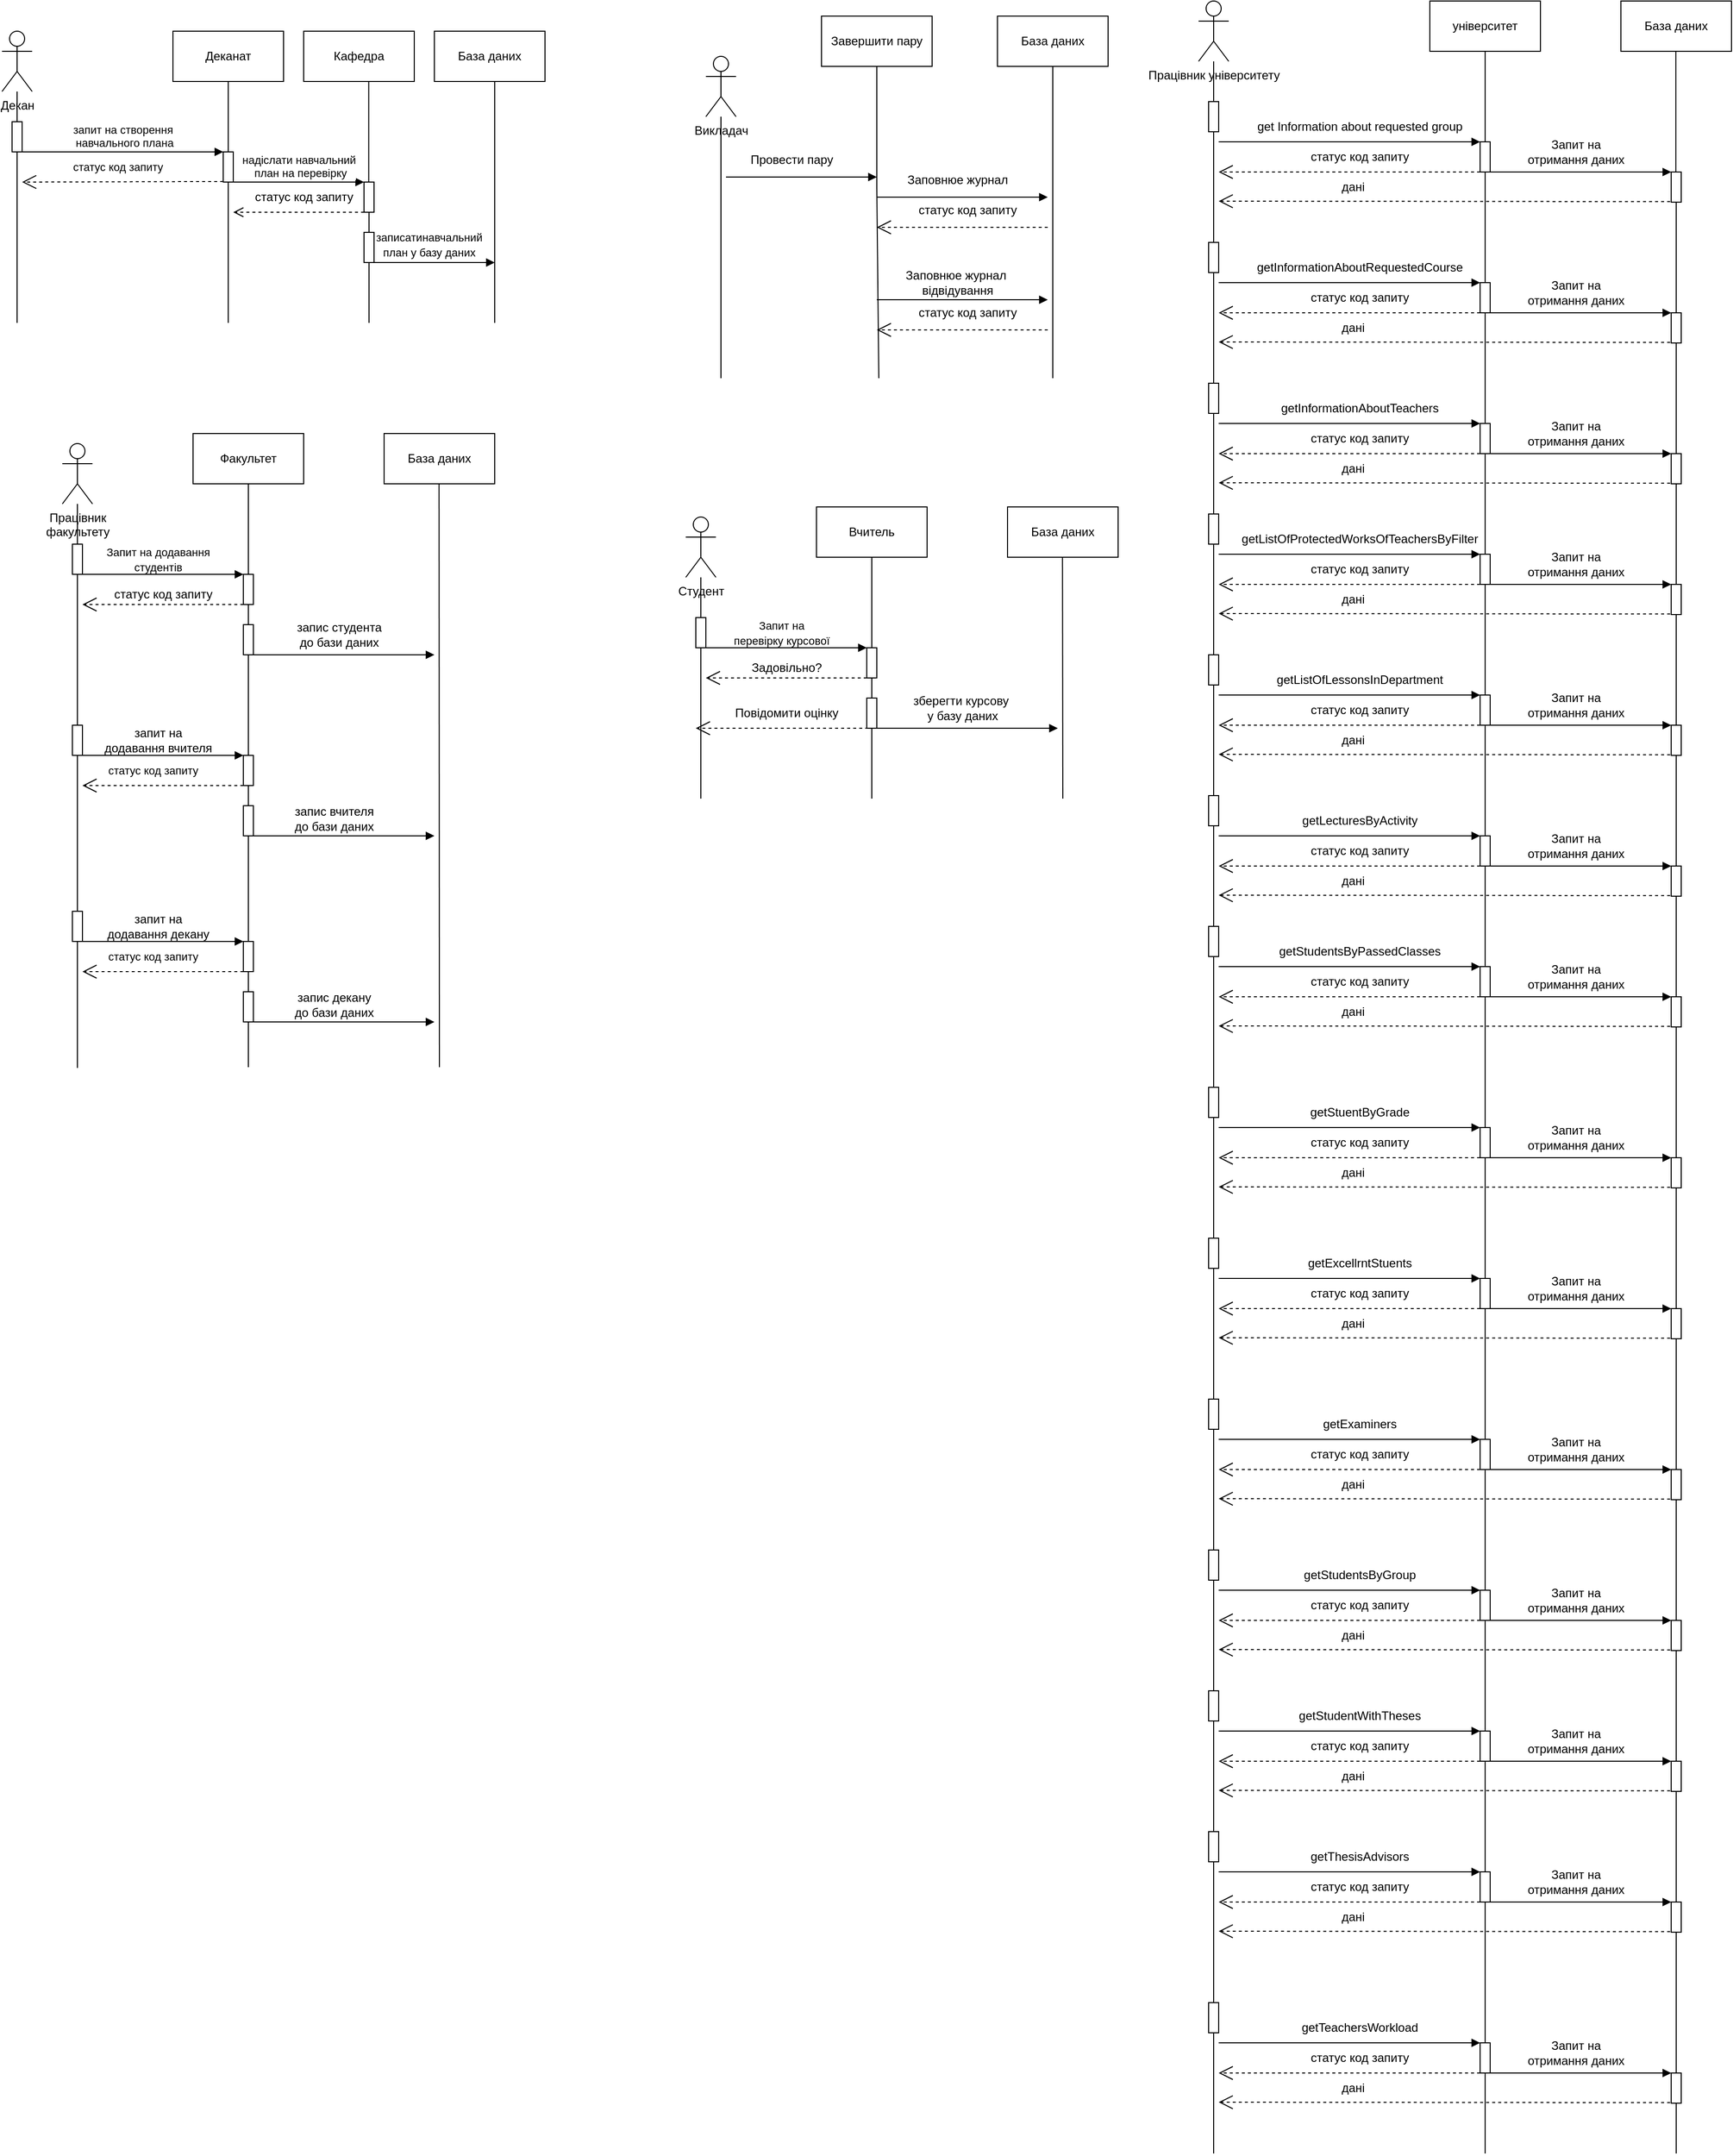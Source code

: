 <mxfile version="22.1.11" type="device">
  <diagram name="Page-1" id="rWZWn9GKqUeiG83TH5Fb">
    <mxGraphModel dx="4097" dy="2229" grid="1" gridSize="10" guides="1" tooltips="1" connect="1" arrows="1" fold="1" page="1" pageScale="1" pageWidth="1100" pageHeight="850" math="0" shadow="0">
      <root>
        <mxCell id="0" />
        <mxCell id="1" parent="0" />
        <mxCell id="TQL-xBhsAGPzBsgKmhUY-2" value="Декан" style="shape=umlActor;verticalLabelPosition=bottom;verticalAlign=top;html=1;outlineConnect=0;" parent="1" vertex="1">
          <mxGeometry x="270" y="70" width="30" height="60" as="geometry" />
        </mxCell>
        <mxCell id="TQL-xBhsAGPzBsgKmhUY-3" value="Викладач&lt;br&gt;" style="shape=umlActor;verticalLabelPosition=bottom;verticalAlign=top;html=1;outlineConnect=0;" parent="1" vertex="1">
          <mxGeometry x="970" y="95" width="30" height="60" as="geometry" />
        </mxCell>
        <mxCell id="TQL-xBhsAGPzBsgKmhUY-7" value="Деканат" style="html=1;whiteSpace=wrap;" parent="1" vertex="1">
          <mxGeometry x="440" y="70" width="110" height="50" as="geometry" />
        </mxCell>
        <mxCell id="TQL-xBhsAGPzBsgKmhUY-10" value="Кафедра" style="html=1;whiteSpace=wrap;" parent="1" vertex="1">
          <mxGeometry x="570" y="70" width="110" height="50" as="geometry" />
        </mxCell>
        <mxCell id="TQL-xBhsAGPzBsgKmhUY-11" value="База даних" style="html=1;whiteSpace=wrap;" parent="1" vertex="1">
          <mxGeometry x="700" y="70" width="110" height="50" as="geometry" />
        </mxCell>
        <mxCell id="TQL-xBhsAGPzBsgKmhUY-12" value="" style="endArrow=none;html=1;rounded=0;entryX=0.5;entryY=1;entryDx=0;entryDy=0;" parent="1" source="TQL-xBhsAGPzBsgKmhUY-19" target="TQL-xBhsAGPzBsgKmhUY-7" edge="1">
          <mxGeometry width="50" height="50" relative="1" as="geometry">
            <mxPoint x="495" y="360" as="sourcePoint" />
            <mxPoint x="540" y="120" as="targetPoint" />
          </mxGeometry>
        </mxCell>
        <mxCell id="TQL-xBhsAGPzBsgKmhUY-14" value="" style="endArrow=none;html=1;rounded=0;entryX=0.5;entryY=1;entryDx=0;entryDy=0;" parent="1" edge="1">
          <mxGeometry width="50" height="50" relative="1" as="geometry">
            <mxPoint x="760" y="360" as="sourcePoint" />
            <mxPoint x="760.0" y="120" as="targetPoint" />
          </mxGeometry>
        </mxCell>
        <mxCell id="TQL-xBhsAGPzBsgKmhUY-17" value="" style="endArrow=none;html=1;rounded=0;" parent="1" source="TQL-xBhsAGPzBsgKmhUY-84" target="TQL-xBhsAGPzBsgKmhUY-2" edge="1">
          <mxGeometry width="50" height="50" relative="1" as="geometry">
            <mxPoint x="285" y="360" as="sourcePoint" />
            <mxPoint x="280" y="160" as="targetPoint" />
          </mxGeometry>
        </mxCell>
        <mxCell id="TQL-xBhsAGPzBsgKmhUY-18" value="запит на створення&lt;br&gt;&amp;nbsp;навчального плана&lt;br&gt;" style="html=1;verticalAlign=bottom;endArrow=block;curved=0;rounded=0;" parent="1" edge="1">
          <mxGeometry width="80" relative="1" as="geometry">
            <mxPoint x="290" y="190" as="sourcePoint" />
            <mxPoint x="490" y="190" as="targetPoint" />
            <Array as="points">
              <mxPoint x="330" y="190" />
            </Array>
          </mxGeometry>
        </mxCell>
        <mxCell id="TQL-xBhsAGPzBsgKmhUY-20" value="" style="endArrow=none;html=1;rounded=0;entryX=0.5;entryY=1;entryDx=0;entryDy=0;" parent="1" target="TQL-xBhsAGPzBsgKmhUY-19" edge="1">
          <mxGeometry width="50" height="50" relative="1" as="geometry">
            <mxPoint x="495" y="360" as="sourcePoint" />
            <mxPoint x="495" y="120" as="targetPoint" />
          </mxGeometry>
        </mxCell>
        <mxCell id="TQL-xBhsAGPzBsgKmhUY-22" value="надіслати навчальний&lt;br&gt;&amp;nbsp;план на перевірку" style="html=1;verticalAlign=bottom;endArrow=block;curved=0;rounded=0;" parent="1" source="TQL-xBhsAGPzBsgKmhUY-19" edge="1">
          <mxGeometry width="80" relative="1" as="geometry">
            <mxPoint x="490" y="220" as="sourcePoint" />
            <mxPoint x="630" y="220" as="targetPoint" />
            <Array as="points">
              <mxPoint x="530" y="220" />
            </Array>
          </mxGeometry>
        </mxCell>
        <mxCell id="TQL-xBhsAGPzBsgKmhUY-23" value="" style="html=1;verticalAlign=bottom;endArrow=block;curved=0;rounded=0;" parent="1" target="TQL-xBhsAGPzBsgKmhUY-19" edge="1">
          <mxGeometry width="80" relative="1" as="geometry">
            <mxPoint x="490" y="220" as="sourcePoint" />
            <mxPoint x="630" y="220" as="targetPoint" />
            <Array as="points" />
          </mxGeometry>
        </mxCell>
        <mxCell id="TQL-xBhsAGPzBsgKmhUY-19" value="" style="html=1;points=[[0,0,0,0,5],[0,1,0,0,-5],[1,0,0,0,5],[1,1,0,0,-5]];perimeter=orthogonalPerimeter;outlineConnect=0;targetShapes=umlLifeline;portConstraint=eastwest;newEdgeStyle={&quot;curved&quot;:0,&quot;rounded&quot;:0};" parent="1" vertex="1">
          <mxGeometry x="490" y="190" width="10" height="30" as="geometry" />
        </mxCell>
        <mxCell id="TQL-xBhsAGPzBsgKmhUY-26" value="" style="html=1;verticalAlign=bottom;endArrow=block;curved=0;rounded=0;" parent="1" edge="1">
          <mxGeometry width="80" relative="1" as="geometry">
            <mxPoint x="640" y="300" as="sourcePoint" />
            <mxPoint x="760" y="300" as="targetPoint" />
            <Array as="points">
              <mxPoint x="670" y="300" />
            </Array>
          </mxGeometry>
        </mxCell>
        <mxCell id="TQL-xBhsAGPzBsgKmhUY-27" value="" style="endArrow=none;html=1;rounded=0;entryX=0.5;entryY=1;entryDx=0;entryDy=0;" parent="1" source="TQL-xBhsAGPzBsgKmhUY-24" edge="1">
          <mxGeometry width="50" height="50" relative="1" as="geometry">
            <mxPoint x="634.71" y="360" as="sourcePoint" />
            <mxPoint x="634.71" y="120" as="targetPoint" />
          </mxGeometry>
        </mxCell>
        <mxCell id="TQL-xBhsAGPzBsgKmhUY-28" value="" style="endArrow=none;html=1;rounded=0;entryX=0.5;entryY=1;entryDx=0;entryDy=0;" parent="1" target="TQL-xBhsAGPzBsgKmhUY-24" edge="1">
          <mxGeometry width="50" height="50" relative="1" as="geometry">
            <mxPoint x="635" y="360" as="sourcePoint" />
            <mxPoint x="634.71" y="120" as="targetPoint" />
          </mxGeometry>
        </mxCell>
        <mxCell id="TQL-xBhsAGPzBsgKmhUY-24" value="" style="html=1;points=[[0,0,0,0,5],[0,1,0,0,-5],[1,0,0,0,5],[1,1,0,0,-5]];perimeter=orthogonalPerimeter;outlineConnect=0;targetShapes=umlLifeline;portConstraint=eastwest;newEdgeStyle={&quot;curved&quot;:0,&quot;rounded&quot;:0};" parent="1" vertex="1">
          <mxGeometry x="630" y="220" width="10" height="30" as="geometry" />
        </mxCell>
        <mxCell id="TQL-xBhsAGPzBsgKmhUY-29" value="" style="html=1;verticalAlign=bottom;endArrow=open;dashed=1;endSize=8;curved=0;rounded=0;" parent="1" edge="1">
          <mxGeometry relative="1" as="geometry">
            <mxPoint x="630" y="250" as="sourcePoint" />
            <mxPoint x="500" y="250" as="targetPoint" />
          </mxGeometry>
        </mxCell>
        <mxCell id="TQL-xBhsAGPzBsgKmhUY-31" value="&lt;font style=&quot;font-size: 11px;&quot;&gt;&lt;br&gt;&lt;span style=&quot;color: rgb(0, 0, 0); font-family: Helvetica; font-style: normal; font-variant-ligatures: normal; font-variant-caps: normal; font-weight: 400; letter-spacing: normal; orphans: 2; text-align: center; text-indent: 0px; text-transform: none; widows: 2; word-spacing: 0px; -webkit-text-stroke-width: 0px; background-color: rgb(255, 255, 255); text-decoration-thickness: initial; text-decoration-style: initial; text-decoration-color: initial; float: none; display: inline !important;&quot;&gt;записатинавчальний&lt;br&gt;&lt;/span&gt;&lt;span style=&quot;color: rgb(0, 0, 0); font-family: Helvetica; font-style: normal; font-variant-ligatures: normal; font-variant-caps: normal; font-weight: 400; letter-spacing: normal; orphans: 2; text-align: center; text-indent: 0px; text-transform: none; widows: 2; word-spacing: 0px; -webkit-text-stroke-width: 0px; background-color: rgb(255, 255, 255); text-decoration-thickness: initial; text-decoration-style: initial; text-decoration-color: initial; float: none; display: inline !important;&quot;&gt;план у базу&amp;nbsp;&lt;/span&gt;&lt;span style=&quot;color: rgb(0, 0, 0); font-family: Helvetica; font-style: normal; font-variant-ligatures: normal; font-variant-caps: normal; font-weight: 400; letter-spacing: normal; orphans: 2; text-align: center; text-indent: 0px; text-transform: none; widows: 2; word-spacing: 0px; -webkit-text-stroke-width: 0px; background-color: rgb(255, 255, 255); text-decoration-thickness: initial; text-decoration-style: initial; text-decoration-color: initial; float: none; display: inline !important;&quot;&gt;даних&lt;/span&gt;&lt;br&gt;&lt;/font&gt;" style="text;html=1;strokeColor=none;fillColor=none;align=center;verticalAlign=middle;whiteSpace=wrap;rounded=0;" parent="1" vertex="1">
          <mxGeometry x="640" y="260" width="110" height="30" as="geometry" />
        </mxCell>
        <mxCell id="TQL-xBhsAGPzBsgKmhUY-39" value="" style="endArrow=none;html=1;rounded=0;entryX=0.5;entryY=1;entryDx=0;entryDy=0;" parent="1" target="TQL-xBhsAGPzBsgKmhUY-38" edge="1">
          <mxGeometry width="50" height="50" relative="1" as="geometry">
            <mxPoint x="635" y="280" as="sourcePoint" />
            <mxPoint x="635" y="250" as="targetPoint" />
          </mxGeometry>
        </mxCell>
        <mxCell id="TQL-xBhsAGPzBsgKmhUY-38" value="" style="html=1;points=[[0,0,0,0,5],[0,1,0,0,-5],[1,0,0,0,5],[1,1,0,0,-5]];perimeter=orthogonalPerimeter;outlineConnect=0;targetShapes=umlLifeline;portConstraint=eastwest;newEdgeStyle={&quot;curved&quot;:0,&quot;rounded&quot;:0};" parent="1" vertex="1">
          <mxGeometry x="630" y="270" width="10" height="30" as="geometry" />
        </mxCell>
        <mxCell id="TQL-xBhsAGPzBsgKmhUY-41" value="Працівник &lt;br&gt;факультету" style="shape=umlActor;verticalLabelPosition=bottom;verticalAlign=top;html=1;" parent="1" vertex="1">
          <mxGeometry x="330" y="480" width="30" height="60" as="geometry" />
        </mxCell>
        <mxCell id="TQL-xBhsAGPzBsgKmhUY-42" value="Факультет" style="html=1;whiteSpace=wrap;" parent="1" vertex="1">
          <mxGeometry x="460" y="470" width="110" height="50" as="geometry" />
        </mxCell>
        <mxCell id="TQL-xBhsAGPzBsgKmhUY-43" value="База даних" style="html=1;whiteSpace=wrap;" parent="1" vertex="1">
          <mxGeometry x="650" y="470" width="110" height="50" as="geometry" />
        </mxCell>
        <mxCell id="TQL-xBhsAGPzBsgKmhUY-46" value="" style="endArrow=none;html=1;rounded=0;" parent="1" source="TQL-xBhsAGPzBsgKmhUY-44" target="TQL-xBhsAGPzBsgKmhUY-41" edge="1">
          <mxGeometry width="50" height="50" relative="1" as="geometry">
            <mxPoint x="345" y="820" as="sourcePoint" />
            <mxPoint x="470" y="520" as="targetPoint" />
          </mxGeometry>
        </mxCell>
        <mxCell id="TQL-xBhsAGPzBsgKmhUY-47" value="" style="html=1;verticalAlign=bottom;endArrow=block;curved=0;rounded=0;" parent="1" edge="1">
          <mxGeometry width="80" relative="1" as="geometry">
            <mxPoint x="340" y="610" as="sourcePoint" />
            <mxPoint x="510" y="610" as="targetPoint" />
            <Array as="points">
              <mxPoint x="380" y="610" />
            </Array>
          </mxGeometry>
        </mxCell>
        <mxCell id="TQL-xBhsAGPzBsgKmhUY-48" value="" style="endArrow=none;html=1;rounded=0;entryX=0.5;entryY=1;entryDx=0;entryDy=0;" parent="1" source="TQL-xBhsAGPzBsgKmhUY-50" target="TQL-xBhsAGPzBsgKmhUY-42" edge="1">
          <mxGeometry width="50" height="50" relative="1" as="geometry">
            <mxPoint x="515" y="820" as="sourcePoint" />
            <mxPoint x="550" y="580" as="targetPoint" />
          </mxGeometry>
        </mxCell>
        <mxCell id="TQL-xBhsAGPzBsgKmhUY-49" value="" style="endArrow=none;html=1;rounded=0;entryX=0.5;entryY=1;entryDx=0;entryDy=0;" parent="1" edge="1">
          <mxGeometry width="50" height="50" relative="1" as="geometry">
            <mxPoint x="705" y="1100" as="sourcePoint" />
            <mxPoint x="704.66" y="520" as="targetPoint" />
          </mxGeometry>
        </mxCell>
        <mxCell id="TQL-xBhsAGPzBsgKmhUY-51" value="" style="endArrow=none;html=1;rounded=0;entryX=0.5;entryY=1;entryDx=0;entryDy=0;" parent="1" source="TQL-xBhsAGPzBsgKmhUY-57" target="TQL-xBhsAGPzBsgKmhUY-50" edge="1">
          <mxGeometry width="50" height="50" relative="1" as="geometry">
            <mxPoint x="515" y="820" as="sourcePoint" />
            <mxPoint x="515" y="520" as="targetPoint" />
          </mxGeometry>
        </mxCell>
        <mxCell id="TQL-xBhsAGPzBsgKmhUY-50" value="" style="html=1;points=[[0,0,0,0,5],[0,1,0,0,-5],[1,0,0,0,5],[1,1,0,0,-5]];perimeter=orthogonalPerimeter;outlineConnect=0;targetShapes=umlLifeline;portConstraint=eastwest;newEdgeStyle={&quot;curved&quot;:0,&quot;rounded&quot;:0};" parent="1" vertex="1">
          <mxGeometry x="510" y="610" width="10" height="30" as="geometry" />
        </mxCell>
        <mxCell id="TQL-xBhsAGPzBsgKmhUY-52" value="&lt;font style=&quot;font-size: 11px;&quot;&gt;Запит на додавання &lt;br&gt;студентів&lt;/font&gt;" style="text;html=1;align=center;verticalAlign=middle;resizable=0;points=[];autosize=1;strokeColor=none;fillColor=none;" parent="1" vertex="1">
          <mxGeometry x="360" y="575" width="130" height="40" as="geometry" />
        </mxCell>
        <mxCell id="TQL-xBhsAGPzBsgKmhUY-53" value="" style="html=1;verticalAlign=bottom;endArrow=block;curved=0;rounded=0;" parent="1" edge="1">
          <mxGeometry width="80" relative="1" as="geometry">
            <mxPoint x="520" y="690" as="sourcePoint" />
            <mxPoint x="700" y="690" as="targetPoint" />
            <Array as="points">
              <mxPoint x="610" y="690" />
            </Array>
          </mxGeometry>
        </mxCell>
        <mxCell id="TQL-xBhsAGPzBsgKmhUY-54" value="" style="endArrow=none;html=1;rounded=0;" parent="1" source="TQL-xBhsAGPzBsgKmhUY-61" target="TQL-xBhsAGPzBsgKmhUY-44" edge="1">
          <mxGeometry width="50" height="50" relative="1" as="geometry">
            <mxPoint x="345" y="820" as="sourcePoint" />
            <mxPoint x="345" y="540" as="targetPoint" />
          </mxGeometry>
        </mxCell>
        <mxCell id="TQL-xBhsAGPzBsgKmhUY-44" value="" style="html=1;points=[[0,0,0,0,5],[0,1,0,0,-5],[1,0,0,0,5],[1,1,0,0,-5]];perimeter=orthogonalPerimeter;outlineConnect=0;targetShapes=umlLifeline;portConstraint=eastwest;newEdgeStyle={&quot;curved&quot;:0,&quot;rounded&quot;:0};" parent="1" vertex="1">
          <mxGeometry x="340" y="580" width="10" height="30" as="geometry" />
        </mxCell>
        <mxCell id="TQL-xBhsAGPzBsgKmhUY-55" value="" style="endArrow=open;endSize=12;dashed=1;html=1;rounded=0;" parent="1" source="TQL-xBhsAGPzBsgKmhUY-50" edge="1">
          <mxGeometry width="160" relative="1" as="geometry">
            <mxPoint x="440" y="650" as="sourcePoint" />
            <mxPoint x="350" y="640" as="targetPoint" />
          </mxGeometry>
        </mxCell>
        <mxCell id="TQL-xBhsAGPzBsgKmhUY-56" value="&lt;font style=&quot;font-size: 11px;&quot;&gt;статус код запиту&lt;/font&gt;" style="text;html=1;align=center;verticalAlign=middle;resizable=0;points=[];autosize=1;strokeColor=none;fillColor=none;" parent="1" vertex="1">
          <mxGeometry x="365" y="790" width="110" height="30" as="geometry" />
        </mxCell>
        <mxCell id="TQL-xBhsAGPzBsgKmhUY-58" value="" style="endArrow=none;html=1;rounded=0;entryX=0.5;entryY=1;entryDx=0;entryDy=0;" parent="1" source="TQL-xBhsAGPzBsgKmhUY-64" target="TQL-xBhsAGPzBsgKmhUY-57" edge="1">
          <mxGeometry width="50" height="50" relative="1" as="geometry">
            <mxPoint x="515" y="1100" as="sourcePoint" />
            <mxPoint x="515" y="640" as="targetPoint" />
          </mxGeometry>
        </mxCell>
        <mxCell id="TQL-xBhsAGPzBsgKmhUY-57" value="" style="html=1;points=[[0,0,0,0,5],[0,1,0,0,-5],[1,0,0,0,5],[1,1,0,0,-5]];perimeter=orthogonalPerimeter;outlineConnect=0;targetShapes=umlLifeline;portConstraint=eastwest;newEdgeStyle={&quot;curved&quot;:0,&quot;rounded&quot;:0};" parent="1" vertex="1">
          <mxGeometry x="510" y="660" width="10" height="30" as="geometry" />
        </mxCell>
        <mxCell id="TQL-xBhsAGPzBsgKmhUY-59" value="запис студента &lt;br&gt;до бази даних" style="text;html=1;align=center;verticalAlign=middle;resizable=0;points=[];autosize=1;strokeColor=none;fillColor=none;" parent="1" vertex="1">
          <mxGeometry x="550" y="650" width="110" height="40" as="geometry" />
        </mxCell>
        <mxCell id="TQL-xBhsAGPzBsgKmhUY-62" value="" style="endArrow=none;html=1;rounded=0;" parent="1" target="TQL-xBhsAGPzBsgKmhUY-61" edge="1">
          <mxGeometry width="50" height="50" relative="1" as="geometry">
            <mxPoint x="345" y="1100.69" as="sourcePoint" />
            <mxPoint x="345" y="610" as="targetPoint" />
          </mxGeometry>
        </mxCell>
        <mxCell id="TQL-xBhsAGPzBsgKmhUY-61" value="" style="html=1;points=[[0,0,0,0,5],[0,1,0,0,-5],[1,0,0,0,5],[1,1,0,0,-5]];perimeter=orthogonalPerimeter;outlineConnect=0;targetShapes=umlLifeline;portConstraint=eastwest;newEdgeStyle={&quot;curved&quot;:0,&quot;rounded&quot;:0};" parent="1" vertex="1">
          <mxGeometry x="340" y="760" width="10" height="30" as="geometry" />
        </mxCell>
        <mxCell id="TQL-xBhsAGPzBsgKmhUY-63" value="" style="html=1;verticalAlign=bottom;endArrow=block;curved=0;rounded=0;" parent="1" edge="1">
          <mxGeometry width="80" relative="1" as="geometry">
            <mxPoint x="340" y="790" as="sourcePoint" />
            <mxPoint x="510" y="790" as="targetPoint" />
            <Array as="points">
              <mxPoint x="380" y="790" />
            </Array>
          </mxGeometry>
        </mxCell>
        <mxCell id="TQL-xBhsAGPzBsgKmhUY-65" value="" style="endArrow=none;html=1;rounded=0;entryX=0.5;entryY=1;entryDx=0;entryDy=0;" parent="1" source="TQL-xBhsAGPzBsgKmhUY-67" target="TQL-xBhsAGPzBsgKmhUY-64" edge="1">
          <mxGeometry width="50" height="50" relative="1" as="geometry">
            <mxPoint x="515" y="1100" as="sourcePoint" />
            <mxPoint x="515" y="690" as="targetPoint" />
          </mxGeometry>
        </mxCell>
        <mxCell id="TQL-xBhsAGPzBsgKmhUY-64" value="" style="html=1;points=[[0,0,0,0,5],[0,1,0,0,-5],[1,0,0,0,5],[1,1,0,0,-5]];perimeter=orthogonalPerimeter;outlineConnect=0;targetShapes=umlLifeline;portConstraint=eastwest;newEdgeStyle={&quot;curved&quot;:0,&quot;rounded&quot;:0};" parent="1" vertex="1">
          <mxGeometry x="510" y="790" width="10" height="30" as="geometry" />
        </mxCell>
        <mxCell id="TQL-xBhsAGPzBsgKmhUY-66" value="" style="endArrow=open;endSize=12;dashed=1;html=1;rounded=0;" parent="1" edge="1">
          <mxGeometry width="160" relative="1" as="geometry">
            <mxPoint x="490" y="219.43" as="sourcePoint" />
            <mxPoint x="290" y="220" as="targetPoint" />
          </mxGeometry>
        </mxCell>
        <mxCell id="TQL-xBhsAGPzBsgKmhUY-68" value="" style="endArrow=none;html=1;rounded=0;entryX=0.5;entryY=1;entryDx=0;entryDy=0;" parent="1" target="TQL-xBhsAGPzBsgKmhUY-67" edge="1">
          <mxGeometry width="50" height="50" relative="1" as="geometry">
            <mxPoint x="515" y="1100" as="sourcePoint" />
            <mxPoint x="515" y="820" as="targetPoint" />
          </mxGeometry>
        </mxCell>
        <mxCell id="TQL-xBhsAGPzBsgKmhUY-67" value="" style="html=1;points=[[0,0,0,0,5],[0,1,0,0,-5],[1,0,0,0,5],[1,1,0,0,-5]];perimeter=orthogonalPerimeter;outlineConnect=0;targetShapes=umlLifeline;portConstraint=eastwest;newEdgeStyle={&quot;curved&quot;:0,&quot;rounded&quot;:0};" parent="1" vertex="1">
          <mxGeometry x="510" y="840" width="10" height="30" as="geometry" />
        </mxCell>
        <mxCell id="TQL-xBhsAGPzBsgKmhUY-69" value="" style="html=1;verticalAlign=bottom;endArrow=block;curved=0;rounded=0;" parent="1" edge="1">
          <mxGeometry width="80" relative="1" as="geometry">
            <mxPoint x="515" y="870" as="sourcePoint" />
            <mxPoint x="700" y="870" as="targetPoint" />
            <Array as="points">
              <mxPoint x="605" y="870" />
            </Array>
          </mxGeometry>
        </mxCell>
        <mxCell id="TQL-xBhsAGPzBsgKmhUY-70" value="запит на &lt;br&gt;додавання вчителя" style="text;html=1;align=center;verticalAlign=middle;resizable=0;points=[];autosize=1;strokeColor=none;fillColor=none;" parent="1" vertex="1">
          <mxGeometry x="360" y="755" width="130" height="40" as="geometry" />
        </mxCell>
        <mxCell id="TQL-xBhsAGPzBsgKmhUY-71" value="запис вчителя&lt;br style=&quot;border-color: var(--border-color);&quot;&gt;до бази даних" style="text;html=1;align=center;verticalAlign=middle;resizable=0;points=[];autosize=1;strokeColor=none;fillColor=none;" parent="1" vertex="1">
          <mxGeometry x="550" y="833" width="100" height="40" as="geometry" />
        </mxCell>
        <mxCell id="TQL-xBhsAGPzBsgKmhUY-74" value="&lt;font style=&quot;font-size: 11px;&quot;&gt;статус код запиту&lt;/font&gt;" style="text;html=1;align=center;verticalAlign=middle;resizable=0;points=[];autosize=1;strokeColor=none;fillColor=none;" parent="1" vertex="1">
          <mxGeometry x="365" y="975" width="110" height="30" as="geometry" />
        </mxCell>
        <mxCell id="TQL-xBhsAGPzBsgKmhUY-75" value="" style="html=1;points=[[0,0,0,0,5],[0,1,0,0,-5],[1,0,0,0,5],[1,1,0,0,-5]];perimeter=orthogonalPerimeter;outlineConnect=0;targetShapes=umlLifeline;portConstraint=eastwest;newEdgeStyle={&quot;curved&quot;:0,&quot;rounded&quot;:0};" parent="1" vertex="1">
          <mxGeometry x="340" y="945" width="10" height="30" as="geometry" />
        </mxCell>
        <mxCell id="TQL-xBhsAGPzBsgKmhUY-76" value="" style="html=1;verticalAlign=bottom;endArrow=block;curved=0;rounded=0;" parent="1" edge="1">
          <mxGeometry width="80" relative="1" as="geometry">
            <mxPoint x="340" y="975" as="sourcePoint" />
            <mxPoint x="510" y="975" as="targetPoint" />
            <Array as="points">
              <mxPoint x="380" y="975" />
            </Array>
          </mxGeometry>
        </mxCell>
        <mxCell id="TQL-xBhsAGPzBsgKmhUY-77" value="" style="endArrow=none;html=1;rounded=0;entryX=0.5;entryY=1;entryDx=0;entryDy=0;" parent="1" source="TQL-xBhsAGPzBsgKmhUY-80" target="TQL-xBhsAGPzBsgKmhUY-78" edge="1">
          <mxGeometry width="50" height="50" relative="1" as="geometry">
            <mxPoint x="515" y="1285" as="sourcePoint" />
            <mxPoint x="515" y="875" as="targetPoint" />
          </mxGeometry>
        </mxCell>
        <mxCell id="TQL-xBhsAGPzBsgKmhUY-78" value="" style="html=1;points=[[0,0,0,0,5],[0,1,0,0,-5],[1,0,0,0,5],[1,1,0,0,-5]];perimeter=orthogonalPerimeter;outlineConnect=0;targetShapes=umlLifeline;portConstraint=eastwest;newEdgeStyle={&quot;curved&quot;:0,&quot;rounded&quot;:0};" parent="1" vertex="1">
          <mxGeometry x="510" y="975" width="10" height="30" as="geometry" />
        </mxCell>
        <mxCell id="TQL-xBhsAGPzBsgKmhUY-79" value="" style="endArrow=open;endSize=12;dashed=1;html=1;rounded=0;" parent="1" edge="1">
          <mxGeometry width="160" relative="1" as="geometry">
            <mxPoint x="510" y="1005" as="sourcePoint" />
            <mxPoint x="350" y="1005" as="targetPoint" />
          </mxGeometry>
        </mxCell>
        <mxCell id="TQL-xBhsAGPzBsgKmhUY-80" value="" style="html=1;points=[[0,0,0,0,5],[0,1,0,0,-5],[1,0,0,0,5],[1,1,0,0,-5]];perimeter=orthogonalPerimeter;outlineConnect=0;targetShapes=umlLifeline;portConstraint=eastwest;newEdgeStyle={&quot;curved&quot;:0,&quot;rounded&quot;:0};" parent="1" vertex="1">
          <mxGeometry x="510" y="1025" width="10" height="30" as="geometry" />
        </mxCell>
        <mxCell id="TQL-xBhsAGPzBsgKmhUY-81" value="" style="html=1;verticalAlign=bottom;endArrow=block;curved=0;rounded=0;" parent="1" edge="1">
          <mxGeometry width="80" relative="1" as="geometry">
            <mxPoint x="515" y="1055" as="sourcePoint" />
            <mxPoint x="700" y="1055" as="targetPoint" />
            <Array as="points">
              <mxPoint x="605" y="1055" />
            </Array>
          </mxGeometry>
        </mxCell>
        <mxCell id="TQL-xBhsAGPzBsgKmhUY-82" value="запит на &lt;br&gt;додавання декану" style="text;html=1;align=center;verticalAlign=middle;resizable=0;points=[];autosize=1;strokeColor=none;fillColor=none;" parent="1" vertex="1">
          <mxGeometry x="360" y="940" width="130" height="40" as="geometry" />
        </mxCell>
        <mxCell id="TQL-xBhsAGPzBsgKmhUY-83" value="запис декану&lt;br style=&quot;border-color: var(--border-color);&quot;&gt;до бази даних" style="text;html=1;align=center;verticalAlign=middle;resizable=0;points=[];autosize=1;strokeColor=none;fillColor=none;" parent="1" vertex="1">
          <mxGeometry x="550" y="1018" width="100" height="40" as="geometry" />
        </mxCell>
        <mxCell id="TQL-xBhsAGPzBsgKmhUY-85" value="" style="endArrow=none;html=1;rounded=0;" parent="1" target="TQL-xBhsAGPzBsgKmhUY-84" edge="1">
          <mxGeometry width="50" height="50" relative="1" as="geometry">
            <mxPoint x="285" y="360" as="sourcePoint" />
            <mxPoint x="285" y="130" as="targetPoint" />
          </mxGeometry>
        </mxCell>
        <mxCell id="TQL-xBhsAGPzBsgKmhUY-84" value="" style="html=1;points=[[0,0,0,0,5],[0,1,0,0,-5],[1,0,0,0,5],[1,1,0,0,-5]];perimeter=orthogonalPerimeter;outlineConnect=0;targetShapes=umlLifeline;portConstraint=eastwest;newEdgeStyle={&quot;curved&quot;:0,&quot;rounded&quot;:0};" parent="1" vertex="1">
          <mxGeometry x="280" y="160" width="10" height="30" as="geometry" />
        </mxCell>
        <mxCell id="TQL-xBhsAGPzBsgKmhUY-87" value="" style="endArrow=open;endSize=12;dashed=1;html=1;rounded=0;" parent="1" edge="1">
          <mxGeometry width="160" relative="1" as="geometry">
            <mxPoint x="510" y="820" as="sourcePoint" />
            <mxPoint x="350" y="820" as="targetPoint" />
          </mxGeometry>
        </mxCell>
        <mxCell id="TQL-xBhsAGPzBsgKmhUY-88" value="&lt;font style=&quot;font-size: 11px;&quot;&gt;статус код запиту&lt;/font&gt;" style="text;html=1;align=center;verticalAlign=middle;resizable=0;points=[];autosize=1;strokeColor=none;fillColor=none;" parent="1" vertex="1">
          <mxGeometry x="330" y="190" width="110" height="30" as="geometry" />
        </mxCell>
        <mxCell id="TQL-xBhsAGPzBsgKmhUY-89" value="статус код запиту" style="text;html=1;align=center;verticalAlign=middle;resizable=0;points=[];autosize=1;strokeColor=none;fillColor=none;" parent="1" vertex="1">
          <mxGeometry x="370" y="615" width="120" height="30" as="geometry" />
        </mxCell>
        <mxCell id="TQL-xBhsAGPzBsgKmhUY-90" value="статус код запиту" style="text;html=1;align=center;verticalAlign=middle;resizable=0;points=[];autosize=1;strokeColor=none;fillColor=none;" parent="1" vertex="1">
          <mxGeometry x="510" y="220" width="120" height="30" as="geometry" />
        </mxCell>
        <mxCell id="dkuBHSHG5Q0QjteeCKpA-2" value="База даних" style="html=1;whiteSpace=wrap;" vertex="1" parent="1">
          <mxGeometry x="1260" y="55" width="110" height="50" as="geometry" />
        </mxCell>
        <mxCell id="dkuBHSHG5Q0QjteeCKpA-3" value="" style="endArrow=none;html=1;rounded=0;" edge="1" parent="1" target="TQL-xBhsAGPzBsgKmhUY-3">
          <mxGeometry width="50" height="50" relative="1" as="geometry">
            <mxPoint x="985" y="185" as="sourcePoint" />
            <mxPoint x="1060" y="155" as="targetPoint" />
          </mxGeometry>
        </mxCell>
        <mxCell id="dkuBHSHG5Q0QjteeCKpA-5" value="" style="endArrow=none;html=1;rounded=0;" edge="1" parent="1">
          <mxGeometry width="50" height="50" relative="1" as="geometry">
            <mxPoint x="985" y="415" as="sourcePoint" />
            <mxPoint x="985" y="185" as="targetPoint" />
          </mxGeometry>
        </mxCell>
        <mxCell id="dkuBHSHG5Q0QjteeCKpA-6" value="" style="html=1;verticalAlign=bottom;endArrow=block;curved=0;rounded=0;" edge="1" parent="1">
          <mxGeometry width="80" relative="1" as="geometry">
            <mxPoint x="990" y="215" as="sourcePoint" />
            <mxPoint x="1140" y="215" as="targetPoint" />
            <Array as="points">
              <mxPoint x="1020" y="215" />
            </Array>
          </mxGeometry>
        </mxCell>
        <mxCell id="dkuBHSHG5Q0QjteeCKpA-7" value="" style="endArrow=none;html=1;rounded=0;" edge="1" parent="1">
          <mxGeometry width="50" height="50" relative="1" as="geometry">
            <mxPoint x="1140" y="225" as="sourcePoint" />
            <mxPoint x="1140" y="105" as="targetPoint" />
          </mxGeometry>
        </mxCell>
        <mxCell id="dkuBHSHG5Q0QjteeCKpA-10" value="" style="endArrow=none;html=1;rounded=0;" edge="1" parent="1">
          <mxGeometry width="50" height="50" relative="1" as="geometry">
            <mxPoint x="1142" y="415" as="sourcePoint" />
            <mxPoint x="1140" y="225" as="targetPoint" />
          </mxGeometry>
        </mxCell>
        <mxCell id="dkuBHSHG5Q0QjteeCKpA-11" value="" style="endArrow=none;html=1;rounded=0;entryX=0.5;entryY=1;entryDx=0;entryDy=0;" edge="1" parent="1" target="dkuBHSHG5Q0QjteeCKpA-2">
          <mxGeometry width="50" height="50" relative="1" as="geometry">
            <mxPoint x="1315" y="415" as="sourcePoint" />
            <mxPoint x="1040" y="75" as="targetPoint" />
          </mxGeometry>
        </mxCell>
        <mxCell id="dkuBHSHG5Q0QjteeCKpA-12" value="Завершити пару" style="html=1;whiteSpace=wrap;" vertex="1" parent="1">
          <mxGeometry x="1085" y="55" width="110" height="50" as="geometry" />
        </mxCell>
        <mxCell id="dkuBHSHG5Q0QjteeCKpA-13" value="Провести пару" style="text;html=1;align=center;verticalAlign=middle;resizable=0;points=[];autosize=1;strokeColor=none;fillColor=none;" vertex="1" parent="1">
          <mxGeometry x="1000" y="183" width="110" height="30" as="geometry" />
        </mxCell>
        <mxCell id="dkuBHSHG5Q0QjteeCKpA-14" value="" style="html=1;verticalAlign=bottom;endArrow=block;curved=0;rounded=0;" edge="1" parent="1">
          <mxGeometry width="80" relative="1" as="geometry">
            <mxPoint x="1140" y="235" as="sourcePoint" />
            <mxPoint x="1310" y="235" as="targetPoint" />
            <Array as="points">
              <mxPoint x="1180" y="235" />
            </Array>
          </mxGeometry>
        </mxCell>
        <mxCell id="dkuBHSHG5Q0QjteeCKpA-15" value="Заповнюе журнал" style="text;html=1;align=center;verticalAlign=middle;resizable=0;points=[];autosize=1;strokeColor=none;fillColor=none;" vertex="1" parent="1">
          <mxGeometry x="1160" y="203" width="120" height="30" as="geometry" />
        </mxCell>
        <mxCell id="dkuBHSHG5Q0QjteeCKpA-16" value="" style="endArrow=open;endSize=12;dashed=1;html=1;rounded=0;" edge="1" parent="1">
          <mxGeometry width="160" relative="1" as="geometry">
            <mxPoint x="1310" y="265" as="sourcePoint" />
            <mxPoint x="1140" y="265" as="targetPoint" />
          </mxGeometry>
        </mxCell>
        <mxCell id="dkuBHSHG5Q0QjteeCKpA-17" value="статус код запиту" style="text;html=1;align=center;verticalAlign=middle;resizable=0;points=[];autosize=1;strokeColor=none;fillColor=none;" vertex="1" parent="1">
          <mxGeometry x="1170" y="233" width="120" height="30" as="geometry" />
        </mxCell>
        <mxCell id="dkuBHSHG5Q0QjteeCKpA-20" value="" style="html=1;verticalAlign=bottom;endArrow=block;curved=0;rounded=0;" edge="1" parent="1">
          <mxGeometry width="80" relative="1" as="geometry">
            <mxPoint x="1140" y="337" as="sourcePoint" />
            <mxPoint x="1310" y="337" as="targetPoint" />
            <Array as="points">
              <mxPoint x="1180" y="337" />
            </Array>
          </mxGeometry>
        </mxCell>
        <mxCell id="dkuBHSHG5Q0QjteeCKpA-21" value="Заповнюе журнал&amp;nbsp;&lt;br&gt;відвідування" style="text;html=1;align=center;verticalAlign=middle;resizable=0;points=[];autosize=1;strokeColor=none;fillColor=none;" vertex="1" parent="1">
          <mxGeometry x="1155" y="300" width="130" height="40" as="geometry" />
        </mxCell>
        <mxCell id="dkuBHSHG5Q0QjteeCKpA-22" value="" style="endArrow=open;endSize=12;dashed=1;html=1;rounded=0;" edge="1" parent="1">
          <mxGeometry width="160" relative="1" as="geometry">
            <mxPoint x="1310" y="367" as="sourcePoint" />
            <mxPoint x="1140" y="367" as="targetPoint" />
          </mxGeometry>
        </mxCell>
        <mxCell id="dkuBHSHG5Q0QjteeCKpA-23" value="статус код запиту" style="text;html=1;align=center;verticalAlign=middle;resizable=0;points=[];autosize=1;strokeColor=none;fillColor=none;" vertex="1" parent="1">
          <mxGeometry x="1170" y="335" width="120" height="30" as="geometry" />
        </mxCell>
        <mxCell id="dkuBHSHG5Q0QjteeCKpA-27" value="Студент" style="shape=umlActor;verticalLabelPosition=bottom;verticalAlign=top;html=1;" vertex="1" parent="1">
          <mxGeometry x="950" y="553" width="30" height="60" as="geometry" />
        </mxCell>
        <mxCell id="dkuBHSHG5Q0QjteeCKpA-28" value="Вчитель" style="html=1;whiteSpace=wrap;" vertex="1" parent="1">
          <mxGeometry x="1080" y="543" width="110" height="50" as="geometry" />
        </mxCell>
        <mxCell id="dkuBHSHG5Q0QjteeCKpA-29" value="База даних" style="html=1;whiteSpace=wrap;" vertex="1" parent="1">
          <mxGeometry x="1270" y="543" width="110" height="50" as="geometry" />
        </mxCell>
        <mxCell id="dkuBHSHG5Q0QjteeCKpA-30" value="" style="endArrow=none;html=1;rounded=0;" edge="1" parent="1" source="dkuBHSHG5Q0QjteeCKpA-39" target="dkuBHSHG5Q0QjteeCKpA-27">
          <mxGeometry width="50" height="50" relative="1" as="geometry">
            <mxPoint x="965" y="893" as="sourcePoint" />
            <mxPoint x="1090" y="593" as="targetPoint" />
          </mxGeometry>
        </mxCell>
        <mxCell id="dkuBHSHG5Q0QjteeCKpA-31" value="" style="html=1;verticalAlign=bottom;endArrow=block;curved=0;rounded=0;" edge="1" parent="1">
          <mxGeometry width="80" relative="1" as="geometry">
            <mxPoint x="960" y="683" as="sourcePoint" />
            <mxPoint x="1130" y="683" as="targetPoint" />
            <Array as="points">
              <mxPoint x="1000" y="683" />
            </Array>
          </mxGeometry>
        </mxCell>
        <mxCell id="dkuBHSHG5Q0QjteeCKpA-32" value="" style="endArrow=none;html=1;rounded=0;entryX=0.5;entryY=1;entryDx=0;entryDy=0;" edge="1" parent="1" source="dkuBHSHG5Q0QjteeCKpA-35" target="dkuBHSHG5Q0QjteeCKpA-28">
          <mxGeometry width="50" height="50" relative="1" as="geometry">
            <mxPoint x="1135" y="893" as="sourcePoint" />
            <mxPoint x="1170" y="653" as="targetPoint" />
          </mxGeometry>
        </mxCell>
        <mxCell id="dkuBHSHG5Q0QjteeCKpA-33" value="" style="endArrow=none;html=1;rounded=0;entryX=0.5;entryY=1;entryDx=0;entryDy=0;" edge="1" parent="1">
          <mxGeometry width="50" height="50" relative="1" as="geometry">
            <mxPoint x="1325" y="833" as="sourcePoint" />
            <mxPoint x="1324.66" y="593" as="targetPoint" />
          </mxGeometry>
        </mxCell>
        <mxCell id="dkuBHSHG5Q0QjteeCKpA-34" value="" style="endArrow=none;html=1;rounded=0;entryX=0.5;entryY=1;entryDx=0;entryDy=0;" edge="1" parent="1" source="dkuBHSHG5Q0QjteeCKpA-43" target="dkuBHSHG5Q0QjteeCKpA-35">
          <mxGeometry width="50" height="50" relative="1" as="geometry">
            <mxPoint x="1135" y="893" as="sourcePoint" />
            <mxPoint x="1135" y="593" as="targetPoint" />
          </mxGeometry>
        </mxCell>
        <mxCell id="dkuBHSHG5Q0QjteeCKpA-35" value="" style="html=1;points=[[0,0,0,0,5],[0,1,0,0,-5],[1,0,0,0,5],[1,1,0,0,-5]];perimeter=orthogonalPerimeter;outlineConnect=0;targetShapes=umlLifeline;portConstraint=eastwest;newEdgeStyle={&quot;curved&quot;:0,&quot;rounded&quot;:0};" vertex="1" parent="1">
          <mxGeometry x="1130" y="683" width="10" height="30" as="geometry" />
        </mxCell>
        <mxCell id="dkuBHSHG5Q0QjteeCKpA-36" value="&lt;font style=&quot;font-size: 11px;&quot;&gt;Запит на &lt;br&gt;перевірку курсової&lt;/font&gt;" style="text;html=1;align=center;verticalAlign=middle;resizable=0;points=[];autosize=1;strokeColor=none;fillColor=none;" vertex="1" parent="1">
          <mxGeometry x="985" y="648" width="120" height="40" as="geometry" />
        </mxCell>
        <mxCell id="dkuBHSHG5Q0QjteeCKpA-37" value="" style="html=1;verticalAlign=bottom;endArrow=block;curved=0;rounded=0;" edge="1" parent="1">
          <mxGeometry width="80" relative="1" as="geometry">
            <mxPoint x="1140" y="763" as="sourcePoint" />
            <mxPoint x="1320" y="763" as="targetPoint" />
            <Array as="points">
              <mxPoint x="1230" y="763" />
            </Array>
          </mxGeometry>
        </mxCell>
        <mxCell id="dkuBHSHG5Q0QjteeCKpA-38" value="" style="endArrow=none;html=1;rounded=0;" edge="1" parent="1" target="dkuBHSHG5Q0QjteeCKpA-39">
          <mxGeometry width="50" height="50" relative="1" as="geometry">
            <mxPoint x="965" y="833" as="sourcePoint" />
            <mxPoint x="965" y="613" as="targetPoint" />
          </mxGeometry>
        </mxCell>
        <mxCell id="dkuBHSHG5Q0QjteeCKpA-39" value="" style="html=1;points=[[0,0,0,0,5],[0,1,0,0,-5],[1,0,0,0,5],[1,1,0,0,-5]];perimeter=orthogonalPerimeter;outlineConnect=0;targetShapes=umlLifeline;portConstraint=eastwest;newEdgeStyle={&quot;curved&quot;:0,&quot;rounded&quot;:0};" vertex="1" parent="1">
          <mxGeometry x="960" y="653" width="10" height="30" as="geometry" />
        </mxCell>
        <mxCell id="dkuBHSHG5Q0QjteeCKpA-40" value="" style="endArrow=open;endSize=12;dashed=1;html=1;rounded=0;" edge="1" parent="1" source="dkuBHSHG5Q0QjteeCKpA-35">
          <mxGeometry width="160" relative="1" as="geometry">
            <mxPoint x="1060" y="723" as="sourcePoint" />
            <mxPoint x="970" y="713" as="targetPoint" />
          </mxGeometry>
        </mxCell>
        <mxCell id="dkuBHSHG5Q0QjteeCKpA-42" value="" style="endArrow=none;html=1;rounded=0;entryX=0.5;entryY=1;entryDx=0;entryDy=0;" edge="1" parent="1" target="dkuBHSHG5Q0QjteeCKpA-43">
          <mxGeometry width="50" height="50" relative="1" as="geometry">
            <mxPoint x="1135" y="833" as="sourcePoint" />
            <mxPoint x="1135" y="713" as="targetPoint" />
          </mxGeometry>
        </mxCell>
        <mxCell id="dkuBHSHG5Q0QjteeCKpA-43" value="" style="html=1;points=[[0,0,0,0,5],[0,1,0,0,-5],[1,0,0,0,5],[1,1,0,0,-5]];perimeter=orthogonalPerimeter;outlineConnect=0;targetShapes=umlLifeline;portConstraint=eastwest;newEdgeStyle={&quot;curved&quot;:0,&quot;rounded&quot;:0};" vertex="1" parent="1">
          <mxGeometry x="1130" y="733" width="10" height="30" as="geometry" />
        </mxCell>
        <mxCell id="dkuBHSHG5Q0QjteeCKpA-44" value="зберегти курсову&amp;nbsp;&lt;br&gt;у базу даних" style="text;html=1;align=center;verticalAlign=middle;resizable=0;points=[];autosize=1;strokeColor=none;fillColor=none;" vertex="1" parent="1">
          <mxGeometry x="1165" y="723" width="120" height="40" as="geometry" />
        </mxCell>
        <mxCell id="dkuBHSHG5Q0QjteeCKpA-66" value="Задовільно?" style="text;html=1;align=center;verticalAlign=middle;resizable=0;points=[];autosize=1;strokeColor=none;fillColor=none;" vertex="1" parent="1">
          <mxGeometry x="1005" y="688" width="90" height="30" as="geometry" />
        </mxCell>
        <mxCell id="dkuBHSHG5Q0QjteeCKpA-67" value="" style="endArrow=open;endSize=12;dashed=1;html=1;rounded=0;" edge="1" parent="1">
          <mxGeometry width="160" relative="1" as="geometry">
            <mxPoint x="1137.5" y="763" as="sourcePoint" />
            <mxPoint x="960" y="763" as="targetPoint" />
          </mxGeometry>
        </mxCell>
        <mxCell id="dkuBHSHG5Q0QjteeCKpA-68" value="Повідомити оцінку" style="text;html=1;align=center;verticalAlign=middle;resizable=0;points=[];autosize=1;strokeColor=none;fillColor=none;" vertex="1" parent="1">
          <mxGeometry x="985" y="733" width="130" height="30" as="geometry" />
        </mxCell>
        <mxCell id="dkuBHSHG5Q0QjteeCKpA-69" value="Працівник університету" style="shape=umlActor;verticalLabelPosition=bottom;verticalAlign=top;html=1;" vertex="1" parent="1">
          <mxGeometry x="1460" y="40" width="30" height="60" as="geometry" />
        </mxCell>
        <mxCell id="dkuBHSHG5Q0QjteeCKpA-70" value="університет" style="html=1;whiteSpace=wrap;" vertex="1" parent="1">
          <mxGeometry x="1690" y="40" width="110" height="50" as="geometry" />
        </mxCell>
        <mxCell id="dkuBHSHG5Q0QjteeCKpA-71" value="База даних" style="html=1;whiteSpace=wrap;" vertex="1" parent="1">
          <mxGeometry x="1880" y="40" width="110" height="50" as="geometry" />
        </mxCell>
        <mxCell id="dkuBHSHG5Q0QjteeCKpA-72" value="" style="endArrow=none;html=1;rounded=0;" edge="1" parent="1" source="dkuBHSHG5Q0QjteeCKpA-81" target="dkuBHSHG5Q0QjteeCKpA-69">
          <mxGeometry width="50" height="50" relative="1" as="geometry">
            <mxPoint x="1475" y="380" as="sourcePoint" />
            <mxPoint x="1600" y="80" as="targetPoint" />
          </mxGeometry>
        </mxCell>
        <mxCell id="dkuBHSHG5Q0QjteeCKpA-73" value="" style="html=1;verticalAlign=bottom;endArrow=block;curved=0;rounded=0;" edge="1" parent="1">
          <mxGeometry width="80" relative="1" as="geometry">
            <mxPoint x="1480" y="180" as="sourcePoint" />
            <mxPoint x="1740" y="180" as="targetPoint" />
            <Array as="points">
              <mxPoint x="1610" y="180" />
            </Array>
          </mxGeometry>
        </mxCell>
        <mxCell id="dkuBHSHG5Q0QjteeCKpA-74" value="" style="endArrow=none;html=1;rounded=0;entryX=0.5;entryY=1;entryDx=0;entryDy=0;" edge="1" parent="1" source="dkuBHSHG5Q0QjteeCKpA-77" target="dkuBHSHG5Q0QjteeCKpA-70">
          <mxGeometry width="50" height="50" relative="1" as="geometry">
            <mxPoint x="1745" y="390" as="sourcePoint" />
            <mxPoint x="1780" y="150" as="targetPoint" />
          </mxGeometry>
        </mxCell>
        <mxCell id="dkuBHSHG5Q0QjteeCKpA-75" value="" style="endArrow=none;html=1;rounded=0;entryX=0.5;entryY=1;entryDx=0;entryDy=0;" edge="1" parent="1" source="dkuBHSHG5Q0QjteeCKpA-110">
          <mxGeometry width="50" height="50" relative="1" as="geometry">
            <mxPoint x="1935" y="670" as="sourcePoint" />
            <mxPoint x="1934.66" y="90" as="targetPoint" />
          </mxGeometry>
        </mxCell>
        <mxCell id="dkuBHSHG5Q0QjteeCKpA-76" value="" style="endArrow=none;html=1;rounded=0;entryX=0.5;entryY=1;entryDx=0;entryDy=0;" edge="1" parent="1" target="dkuBHSHG5Q0QjteeCKpA-77">
          <mxGeometry width="50" height="50" relative="1" as="geometry">
            <mxPoint x="1745" y="240" as="sourcePoint" />
            <mxPoint x="1745" y="90" as="targetPoint" />
          </mxGeometry>
        </mxCell>
        <mxCell id="dkuBHSHG5Q0QjteeCKpA-77" value="" style="html=1;points=[[0,0,0,0,5],[0,1,0,0,-5],[1,0,0,0,5],[1,1,0,0,-5]];perimeter=orthogonalPerimeter;outlineConnect=0;targetShapes=umlLifeline;portConstraint=eastwest;newEdgeStyle={&quot;curved&quot;:0,&quot;rounded&quot;:0};" vertex="1" parent="1">
          <mxGeometry x="1740" y="180" width="10" height="30" as="geometry" />
        </mxCell>
        <mxCell id="dkuBHSHG5Q0QjteeCKpA-78" value="get Information about requested group" style="text;html=1;align=center;verticalAlign=middle;resizable=0;points=[];autosize=1;strokeColor=none;fillColor=none;" vertex="1" parent="1">
          <mxGeometry x="1505" y="150" width="230" height="30" as="geometry" />
        </mxCell>
        <mxCell id="dkuBHSHG5Q0QjteeCKpA-79" value="" style="html=1;verticalAlign=bottom;endArrow=block;curved=0;rounded=0;" edge="1" parent="1">
          <mxGeometry width="80" relative="1" as="geometry">
            <mxPoint x="1745" y="210" as="sourcePoint" />
            <mxPoint x="1930" y="210" as="targetPoint" />
            <Array as="points">
              <mxPoint x="1835" y="210" />
            </Array>
          </mxGeometry>
        </mxCell>
        <mxCell id="dkuBHSHG5Q0QjteeCKpA-80" value="" style="endArrow=none;html=1;rounded=0;" edge="1" parent="1" target="dkuBHSHG5Q0QjteeCKpA-81">
          <mxGeometry width="50" height="50" relative="1" as="geometry">
            <mxPoint x="1475" y="2180" as="sourcePoint" />
            <mxPoint x="1475" y="100" as="targetPoint" />
          </mxGeometry>
        </mxCell>
        <mxCell id="dkuBHSHG5Q0QjteeCKpA-81" value="" style="html=1;points=[[0,0,0,0,5],[0,1,0,0,-5],[1,0,0,0,5],[1,1,0,0,-5]];perimeter=orthogonalPerimeter;outlineConnect=0;targetShapes=umlLifeline;portConstraint=eastwest;newEdgeStyle={&quot;curved&quot;:0,&quot;rounded&quot;:0};" vertex="1" parent="1">
          <mxGeometry x="1470" y="140" width="10" height="30" as="geometry" />
        </mxCell>
        <mxCell id="dkuBHSHG5Q0QjteeCKpA-82" value="" style="endArrow=open;endSize=12;dashed=1;html=1;rounded=0;" edge="1" parent="1" source="dkuBHSHG5Q0QjteeCKpA-77">
          <mxGeometry width="160" relative="1" as="geometry">
            <mxPoint x="1670" y="220" as="sourcePoint" />
            <mxPoint x="1480" y="210" as="targetPoint" />
          </mxGeometry>
        </mxCell>
        <mxCell id="dkuBHSHG5Q0QjteeCKpA-84" value="" style="endArrow=none;html=1;rounded=0;" edge="1" parent="1">
          <mxGeometry width="50" height="50" relative="1" as="geometry">
            <mxPoint x="1745" y="2180" as="sourcePoint" />
            <mxPoint x="1745" y="240" as="targetPoint" />
          </mxGeometry>
        </mxCell>
        <mxCell id="dkuBHSHG5Q0QjteeCKpA-86" value="Запит на &lt;br&gt;отримання даних" style="text;html=1;align=center;verticalAlign=middle;resizable=0;points=[];autosize=1;strokeColor=none;fillColor=none;" vertex="1" parent="1">
          <mxGeometry x="1775" y="170" width="120" height="40" as="geometry" />
        </mxCell>
        <mxCell id="dkuBHSHG5Q0QjteeCKpA-108" value="статус код запиту" style="text;html=1;align=center;verticalAlign=middle;resizable=0;points=[];autosize=1;strokeColor=none;fillColor=none;" vertex="1" parent="1">
          <mxGeometry x="1560" y="180" width="120" height="30" as="geometry" />
        </mxCell>
        <mxCell id="dkuBHSHG5Q0QjteeCKpA-109" value="" style="endArrow=open;endSize=12;dashed=1;html=1;rounded=0;" edge="1" parent="1">
          <mxGeometry width="160" relative="1" as="geometry">
            <mxPoint x="1935" y="239.43" as="sourcePoint" />
            <mxPoint x="1480" y="239" as="targetPoint" />
          </mxGeometry>
        </mxCell>
        <mxCell id="dkuBHSHG5Q0QjteeCKpA-111" value="" style="endArrow=none;html=1;rounded=0;entryX=0.5;entryY=1;entryDx=0;entryDy=0;" edge="1" parent="1" target="dkuBHSHG5Q0QjteeCKpA-110">
          <mxGeometry width="50" height="50" relative="1" as="geometry">
            <mxPoint x="1935" y="2180" as="sourcePoint" />
            <mxPoint x="1934.66" y="90" as="targetPoint" />
          </mxGeometry>
        </mxCell>
        <mxCell id="dkuBHSHG5Q0QjteeCKpA-110" value="" style="html=1;points=[[0,0,0,0,5],[0,1,0,0,-5],[1,0,0,0,5],[1,1,0,0,-5]];perimeter=orthogonalPerimeter;outlineConnect=0;targetShapes=umlLifeline;portConstraint=eastwest;newEdgeStyle={&quot;curved&quot;:0,&quot;rounded&quot;:0};" vertex="1" parent="1">
          <mxGeometry x="1930" y="210" width="10" height="30" as="geometry" />
        </mxCell>
        <mxCell id="dkuBHSHG5Q0QjteeCKpA-112" value="дані&amp;nbsp;" style="text;html=1;align=center;verticalAlign=middle;resizable=0;points=[];autosize=1;strokeColor=none;fillColor=none;" vertex="1" parent="1">
          <mxGeometry x="1590" y="210" width="50" height="30" as="geometry" />
        </mxCell>
        <mxCell id="dkuBHSHG5Q0QjteeCKpA-125" value="" style="html=1;verticalAlign=bottom;endArrow=block;curved=0;rounded=0;" edge="1" parent="1">
          <mxGeometry width="80" relative="1" as="geometry">
            <mxPoint x="1480" y="320" as="sourcePoint" />
            <mxPoint x="1740" y="320" as="targetPoint" />
            <Array as="points">
              <mxPoint x="1610" y="320" />
            </Array>
          </mxGeometry>
        </mxCell>
        <mxCell id="dkuBHSHG5Q0QjteeCKpA-126" value="" style="endArrow=none;html=1;rounded=0;entryX=0.5;entryY=1;entryDx=0;entryDy=0;" edge="1" parent="1" target="dkuBHSHG5Q0QjteeCKpA-127">
          <mxGeometry width="50" height="50" relative="1" as="geometry">
            <mxPoint x="1745" y="380" as="sourcePoint" />
            <mxPoint x="1745" y="230" as="targetPoint" />
          </mxGeometry>
        </mxCell>
        <mxCell id="dkuBHSHG5Q0QjteeCKpA-127" value="" style="html=1;points=[[0,0,0,0,5],[0,1,0,0,-5],[1,0,0,0,5],[1,1,0,0,-5]];perimeter=orthogonalPerimeter;outlineConnect=0;targetShapes=umlLifeline;portConstraint=eastwest;newEdgeStyle={&quot;curved&quot;:0,&quot;rounded&quot;:0};" vertex="1" parent="1">
          <mxGeometry x="1740" y="320" width="10" height="30" as="geometry" />
        </mxCell>
        <mxCell id="dkuBHSHG5Q0QjteeCKpA-128" value="getInformationAboutRequestedCourse" style="text;html=1;align=center;verticalAlign=middle;resizable=0;points=[];autosize=1;strokeColor=none;fillColor=none;" vertex="1" parent="1">
          <mxGeometry x="1505" y="290" width="230" height="30" as="geometry" />
        </mxCell>
        <mxCell id="dkuBHSHG5Q0QjteeCKpA-129" value="" style="html=1;verticalAlign=bottom;endArrow=block;curved=0;rounded=0;" edge="1" parent="1">
          <mxGeometry width="80" relative="1" as="geometry">
            <mxPoint x="1745" y="350" as="sourcePoint" />
            <mxPoint x="1930" y="350" as="targetPoint" />
            <Array as="points">
              <mxPoint x="1835" y="350" />
            </Array>
          </mxGeometry>
        </mxCell>
        <mxCell id="dkuBHSHG5Q0QjteeCKpA-130" value="" style="html=1;points=[[0,0,0,0,5],[0,1,0,0,-5],[1,0,0,0,5],[1,1,0,0,-5]];perimeter=orthogonalPerimeter;outlineConnect=0;targetShapes=umlLifeline;portConstraint=eastwest;newEdgeStyle={&quot;curved&quot;:0,&quot;rounded&quot;:0};" vertex="1" parent="1">
          <mxGeometry x="1470" y="280" width="10" height="30" as="geometry" />
        </mxCell>
        <mxCell id="dkuBHSHG5Q0QjteeCKpA-131" value="" style="endArrow=open;endSize=12;dashed=1;html=1;rounded=0;" edge="1" parent="1" source="dkuBHSHG5Q0QjteeCKpA-127">
          <mxGeometry width="160" relative="1" as="geometry">
            <mxPoint x="1670" y="360" as="sourcePoint" />
            <mxPoint x="1480" y="350" as="targetPoint" />
          </mxGeometry>
        </mxCell>
        <mxCell id="dkuBHSHG5Q0QjteeCKpA-132" value="Запит на &lt;br&gt;отримання даних" style="text;html=1;align=center;verticalAlign=middle;resizable=0;points=[];autosize=1;strokeColor=none;fillColor=none;" vertex="1" parent="1">
          <mxGeometry x="1775" y="310" width="120" height="40" as="geometry" />
        </mxCell>
        <mxCell id="dkuBHSHG5Q0QjteeCKpA-133" value="статус код запиту" style="text;html=1;align=center;verticalAlign=middle;resizable=0;points=[];autosize=1;strokeColor=none;fillColor=none;" vertex="1" parent="1">
          <mxGeometry x="1560" y="320" width="120" height="30" as="geometry" />
        </mxCell>
        <mxCell id="dkuBHSHG5Q0QjteeCKpA-134" value="" style="endArrow=open;endSize=12;dashed=1;html=1;rounded=0;" edge="1" parent="1">
          <mxGeometry width="160" relative="1" as="geometry">
            <mxPoint x="1935" y="379.43" as="sourcePoint" />
            <mxPoint x="1480" y="379" as="targetPoint" />
          </mxGeometry>
        </mxCell>
        <mxCell id="dkuBHSHG5Q0QjteeCKpA-135" value="" style="html=1;points=[[0,0,0,0,5],[0,1,0,0,-5],[1,0,0,0,5],[1,1,0,0,-5]];perimeter=orthogonalPerimeter;outlineConnect=0;targetShapes=umlLifeline;portConstraint=eastwest;newEdgeStyle={&quot;curved&quot;:0,&quot;rounded&quot;:0};" vertex="1" parent="1">
          <mxGeometry x="1930" y="350" width="10" height="30" as="geometry" />
        </mxCell>
        <mxCell id="dkuBHSHG5Q0QjteeCKpA-136" value="дані&amp;nbsp;" style="text;html=1;align=center;verticalAlign=middle;resizable=0;points=[];autosize=1;strokeColor=none;fillColor=none;" vertex="1" parent="1">
          <mxGeometry x="1590" y="350" width="50" height="30" as="geometry" />
        </mxCell>
        <mxCell id="dkuBHSHG5Q0QjteeCKpA-137" value="" style="html=1;verticalAlign=bottom;endArrow=block;curved=0;rounded=0;" edge="1" parent="1">
          <mxGeometry width="80" relative="1" as="geometry">
            <mxPoint x="1480" y="460" as="sourcePoint" />
            <mxPoint x="1740" y="460" as="targetPoint" />
            <Array as="points">
              <mxPoint x="1610" y="460" />
            </Array>
          </mxGeometry>
        </mxCell>
        <mxCell id="dkuBHSHG5Q0QjteeCKpA-138" value="" style="endArrow=none;html=1;rounded=0;entryX=0.5;entryY=1;entryDx=0;entryDy=0;" edge="1" parent="1" target="dkuBHSHG5Q0QjteeCKpA-139">
          <mxGeometry width="50" height="50" relative="1" as="geometry">
            <mxPoint x="1745" y="520" as="sourcePoint" />
            <mxPoint x="1745" y="370" as="targetPoint" />
          </mxGeometry>
        </mxCell>
        <mxCell id="dkuBHSHG5Q0QjteeCKpA-139" value="" style="html=1;points=[[0,0,0,0,5],[0,1,0,0,-5],[1,0,0,0,5],[1,1,0,0,-5]];perimeter=orthogonalPerimeter;outlineConnect=0;targetShapes=umlLifeline;portConstraint=eastwest;newEdgeStyle={&quot;curved&quot;:0,&quot;rounded&quot;:0};" vertex="1" parent="1">
          <mxGeometry x="1740" y="460" width="10" height="30" as="geometry" />
        </mxCell>
        <mxCell id="dkuBHSHG5Q0QjteeCKpA-140" value="getInformationAboutTeachers" style="text;html=1;align=center;verticalAlign=middle;resizable=0;points=[];autosize=1;strokeColor=none;fillColor=none;" vertex="1" parent="1">
          <mxGeometry x="1530" y="430" width="180" height="30" as="geometry" />
        </mxCell>
        <mxCell id="dkuBHSHG5Q0QjteeCKpA-141" value="" style="html=1;verticalAlign=bottom;endArrow=block;curved=0;rounded=0;" edge="1" parent="1">
          <mxGeometry width="80" relative="1" as="geometry">
            <mxPoint x="1745" y="490" as="sourcePoint" />
            <mxPoint x="1930" y="490" as="targetPoint" />
            <Array as="points">
              <mxPoint x="1835" y="490" />
            </Array>
          </mxGeometry>
        </mxCell>
        <mxCell id="dkuBHSHG5Q0QjteeCKpA-142" value="" style="html=1;points=[[0,0,0,0,5],[0,1,0,0,-5],[1,0,0,0,5],[1,1,0,0,-5]];perimeter=orthogonalPerimeter;outlineConnect=0;targetShapes=umlLifeline;portConstraint=eastwest;newEdgeStyle={&quot;curved&quot;:0,&quot;rounded&quot;:0};" vertex="1" parent="1">
          <mxGeometry x="1470" y="420" width="10" height="30" as="geometry" />
        </mxCell>
        <mxCell id="dkuBHSHG5Q0QjteeCKpA-143" value="" style="endArrow=open;endSize=12;dashed=1;html=1;rounded=0;" edge="1" parent="1" source="dkuBHSHG5Q0QjteeCKpA-139">
          <mxGeometry width="160" relative="1" as="geometry">
            <mxPoint x="1670" y="500" as="sourcePoint" />
            <mxPoint x="1480" y="490" as="targetPoint" />
          </mxGeometry>
        </mxCell>
        <mxCell id="dkuBHSHG5Q0QjteeCKpA-144" value="Запит на &lt;br&gt;отримання даних" style="text;html=1;align=center;verticalAlign=middle;resizable=0;points=[];autosize=1;strokeColor=none;fillColor=none;" vertex="1" parent="1">
          <mxGeometry x="1775" y="450" width="120" height="40" as="geometry" />
        </mxCell>
        <mxCell id="dkuBHSHG5Q0QjteeCKpA-145" value="статус код запиту" style="text;html=1;align=center;verticalAlign=middle;resizable=0;points=[];autosize=1;strokeColor=none;fillColor=none;" vertex="1" parent="1">
          <mxGeometry x="1560" y="460" width="120" height="30" as="geometry" />
        </mxCell>
        <mxCell id="dkuBHSHG5Q0QjteeCKpA-146" value="" style="endArrow=open;endSize=12;dashed=1;html=1;rounded=0;" edge="1" parent="1">
          <mxGeometry width="160" relative="1" as="geometry">
            <mxPoint x="1935" y="519.43" as="sourcePoint" />
            <mxPoint x="1480" y="519" as="targetPoint" />
          </mxGeometry>
        </mxCell>
        <mxCell id="dkuBHSHG5Q0QjteeCKpA-147" value="" style="html=1;points=[[0,0,0,0,5],[0,1,0,0,-5],[1,0,0,0,5],[1,1,0,0,-5]];perimeter=orthogonalPerimeter;outlineConnect=0;targetShapes=umlLifeline;portConstraint=eastwest;newEdgeStyle={&quot;curved&quot;:0,&quot;rounded&quot;:0};" vertex="1" parent="1">
          <mxGeometry x="1930" y="490" width="10" height="30" as="geometry" />
        </mxCell>
        <mxCell id="dkuBHSHG5Q0QjteeCKpA-148" value="дані&amp;nbsp;" style="text;html=1;align=center;verticalAlign=middle;resizable=0;points=[];autosize=1;strokeColor=none;fillColor=none;" vertex="1" parent="1">
          <mxGeometry x="1590" y="490" width="50" height="30" as="geometry" />
        </mxCell>
        <mxCell id="dkuBHSHG5Q0QjteeCKpA-149" value="" style="html=1;verticalAlign=bottom;endArrow=block;curved=0;rounded=0;" edge="1" parent="1">
          <mxGeometry width="80" relative="1" as="geometry">
            <mxPoint x="1480" y="590" as="sourcePoint" />
            <mxPoint x="1740" y="590" as="targetPoint" />
            <Array as="points">
              <mxPoint x="1610" y="590" />
            </Array>
          </mxGeometry>
        </mxCell>
        <mxCell id="dkuBHSHG5Q0QjteeCKpA-150" value="" style="endArrow=none;html=1;rounded=0;entryX=0.5;entryY=1;entryDx=0;entryDy=0;" edge="1" parent="1" target="dkuBHSHG5Q0QjteeCKpA-151">
          <mxGeometry width="50" height="50" relative="1" as="geometry">
            <mxPoint x="1745" y="650" as="sourcePoint" />
            <mxPoint x="1745" y="500" as="targetPoint" />
          </mxGeometry>
        </mxCell>
        <mxCell id="dkuBHSHG5Q0QjteeCKpA-151" value="" style="html=1;points=[[0,0,0,0,5],[0,1,0,0,-5],[1,0,0,0,5],[1,1,0,0,-5]];perimeter=orthogonalPerimeter;outlineConnect=0;targetShapes=umlLifeline;portConstraint=eastwest;newEdgeStyle={&quot;curved&quot;:0,&quot;rounded&quot;:0};" vertex="1" parent="1">
          <mxGeometry x="1740" y="590" width="10" height="30" as="geometry" />
        </mxCell>
        <mxCell id="dkuBHSHG5Q0QjteeCKpA-152" value="getListOfProtectedWorksOfTeachersByFilter" style="text;html=1;align=center;verticalAlign=middle;resizable=0;points=[];autosize=1;strokeColor=none;fillColor=none;" vertex="1" parent="1">
          <mxGeometry x="1490" y="560" width="260" height="30" as="geometry" />
        </mxCell>
        <mxCell id="dkuBHSHG5Q0QjteeCKpA-153" value="" style="html=1;verticalAlign=bottom;endArrow=block;curved=0;rounded=0;" edge="1" parent="1">
          <mxGeometry width="80" relative="1" as="geometry">
            <mxPoint x="1745" y="620" as="sourcePoint" />
            <mxPoint x="1930" y="620" as="targetPoint" />
            <Array as="points">
              <mxPoint x="1835" y="620" />
            </Array>
          </mxGeometry>
        </mxCell>
        <mxCell id="dkuBHSHG5Q0QjteeCKpA-154" value="" style="html=1;points=[[0,0,0,0,5],[0,1,0,0,-5],[1,0,0,0,5],[1,1,0,0,-5]];perimeter=orthogonalPerimeter;outlineConnect=0;targetShapes=umlLifeline;portConstraint=eastwest;newEdgeStyle={&quot;curved&quot;:0,&quot;rounded&quot;:0};" vertex="1" parent="1">
          <mxGeometry x="1470" y="550" width="10" height="30" as="geometry" />
        </mxCell>
        <mxCell id="dkuBHSHG5Q0QjteeCKpA-155" value="" style="endArrow=open;endSize=12;dashed=1;html=1;rounded=0;" edge="1" parent="1" source="dkuBHSHG5Q0QjteeCKpA-151">
          <mxGeometry width="160" relative="1" as="geometry">
            <mxPoint x="1670" y="630" as="sourcePoint" />
            <mxPoint x="1480" y="620" as="targetPoint" />
          </mxGeometry>
        </mxCell>
        <mxCell id="dkuBHSHG5Q0QjteeCKpA-156" value="Запит на &lt;br&gt;отримання даних" style="text;html=1;align=center;verticalAlign=middle;resizable=0;points=[];autosize=1;strokeColor=none;fillColor=none;" vertex="1" parent="1">
          <mxGeometry x="1775" y="580" width="120" height="40" as="geometry" />
        </mxCell>
        <mxCell id="dkuBHSHG5Q0QjteeCKpA-157" value="статус код запиту" style="text;html=1;align=center;verticalAlign=middle;resizable=0;points=[];autosize=1;strokeColor=none;fillColor=none;" vertex="1" parent="1">
          <mxGeometry x="1560" y="590" width="120" height="30" as="geometry" />
        </mxCell>
        <mxCell id="dkuBHSHG5Q0QjteeCKpA-158" value="" style="endArrow=open;endSize=12;dashed=1;html=1;rounded=0;" edge="1" parent="1">
          <mxGeometry width="160" relative="1" as="geometry">
            <mxPoint x="1935" y="649.43" as="sourcePoint" />
            <mxPoint x="1480" y="649" as="targetPoint" />
          </mxGeometry>
        </mxCell>
        <mxCell id="dkuBHSHG5Q0QjteeCKpA-159" value="" style="html=1;points=[[0,0,0,0,5],[0,1,0,0,-5],[1,0,0,0,5],[1,1,0,0,-5]];perimeter=orthogonalPerimeter;outlineConnect=0;targetShapes=umlLifeline;portConstraint=eastwest;newEdgeStyle={&quot;curved&quot;:0,&quot;rounded&quot;:0};" vertex="1" parent="1">
          <mxGeometry x="1930" y="620" width="10" height="30" as="geometry" />
        </mxCell>
        <mxCell id="dkuBHSHG5Q0QjteeCKpA-160" value="дані&amp;nbsp;" style="text;html=1;align=center;verticalAlign=middle;resizable=0;points=[];autosize=1;strokeColor=none;fillColor=none;" vertex="1" parent="1">
          <mxGeometry x="1590" y="620" width="50" height="30" as="geometry" />
        </mxCell>
        <mxCell id="dkuBHSHG5Q0QjteeCKpA-161" value="" style="html=1;verticalAlign=bottom;endArrow=block;curved=0;rounded=0;" edge="1" parent="1">
          <mxGeometry width="80" relative="1" as="geometry">
            <mxPoint x="1480" y="730" as="sourcePoint" />
            <mxPoint x="1740" y="730" as="targetPoint" />
            <Array as="points">
              <mxPoint x="1610" y="730" />
            </Array>
          </mxGeometry>
        </mxCell>
        <mxCell id="dkuBHSHG5Q0QjteeCKpA-162" value="" style="endArrow=none;html=1;rounded=0;entryX=0.5;entryY=1;entryDx=0;entryDy=0;" edge="1" parent="1" target="dkuBHSHG5Q0QjteeCKpA-163">
          <mxGeometry width="50" height="50" relative="1" as="geometry">
            <mxPoint x="1745" y="790" as="sourcePoint" />
            <mxPoint x="1745" y="640" as="targetPoint" />
          </mxGeometry>
        </mxCell>
        <mxCell id="dkuBHSHG5Q0QjteeCKpA-163" value="" style="html=1;points=[[0,0,0,0,5],[0,1,0,0,-5],[1,0,0,0,5],[1,1,0,0,-5]];perimeter=orthogonalPerimeter;outlineConnect=0;targetShapes=umlLifeline;portConstraint=eastwest;newEdgeStyle={&quot;curved&quot;:0,&quot;rounded&quot;:0};" vertex="1" parent="1">
          <mxGeometry x="1740" y="730" width="10" height="30" as="geometry" />
        </mxCell>
        <mxCell id="dkuBHSHG5Q0QjteeCKpA-164" value="getListOfLessonsInDepartment" style="text;html=1;align=center;verticalAlign=middle;resizable=0;points=[];autosize=1;strokeColor=none;fillColor=none;" vertex="1" parent="1">
          <mxGeometry x="1525" y="700" width="190" height="30" as="geometry" />
        </mxCell>
        <mxCell id="dkuBHSHG5Q0QjteeCKpA-165" value="" style="html=1;verticalAlign=bottom;endArrow=block;curved=0;rounded=0;" edge="1" parent="1">
          <mxGeometry width="80" relative="1" as="geometry">
            <mxPoint x="1745" y="760" as="sourcePoint" />
            <mxPoint x="1930" y="760" as="targetPoint" />
            <Array as="points">
              <mxPoint x="1835" y="760" />
            </Array>
          </mxGeometry>
        </mxCell>
        <mxCell id="dkuBHSHG5Q0QjteeCKpA-166" value="" style="html=1;points=[[0,0,0,0,5],[0,1,0,0,-5],[1,0,0,0,5],[1,1,0,0,-5]];perimeter=orthogonalPerimeter;outlineConnect=0;targetShapes=umlLifeline;portConstraint=eastwest;newEdgeStyle={&quot;curved&quot;:0,&quot;rounded&quot;:0};" vertex="1" parent="1">
          <mxGeometry x="1470" y="690" width="10" height="30" as="geometry" />
        </mxCell>
        <mxCell id="dkuBHSHG5Q0QjteeCKpA-167" value="" style="endArrow=open;endSize=12;dashed=1;html=1;rounded=0;" edge="1" parent="1" source="dkuBHSHG5Q0QjteeCKpA-163">
          <mxGeometry width="160" relative="1" as="geometry">
            <mxPoint x="1670" y="770" as="sourcePoint" />
            <mxPoint x="1480" y="760" as="targetPoint" />
          </mxGeometry>
        </mxCell>
        <mxCell id="dkuBHSHG5Q0QjteeCKpA-168" value="Запит на &lt;br&gt;отримання даних" style="text;html=1;align=center;verticalAlign=middle;resizable=0;points=[];autosize=1;strokeColor=none;fillColor=none;" vertex="1" parent="1">
          <mxGeometry x="1775" y="720" width="120" height="40" as="geometry" />
        </mxCell>
        <mxCell id="dkuBHSHG5Q0QjteeCKpA-169" value="статус код запиту" style="text;html=1;align=center;verticalAlign=middle;resizable=0;points=[];autosize=1;strokeColor=none;fillColor=none;" vertex="1" parent="1">
          <mxGeometry x="1560" y="730" width="120" height="30" as="geometry" />
        </mxCell>
        <mxCell id="dkuBHSHG5Q0QjteeCKpA-170" value="" style="endArrow=open;endSize=12;dashed=1;html=1;rounded=0;" edge="1" parent="1">
          <mxGeometry width="160" relative="1" as="geometry">
            <mxPoint x="1935" y="789.43" as="sourcePoint" />
            <mxPoint x="1480" y="789" as="targetPoint" />
          </mxGeometry>
        </mxCell>
        <mxCell id="dkuBHSHG5Q0QjteeCKpA-171" value="" style="html=1;points=[[0,0,0,0,5],[0,1,0,0,-5],[1,0,0,0,5],[1,1,0,0,-5]];perimeter=orthogonalPerimeter;outlineConnect=0;targetShapes=umlLifeline;portConstraint=eastwest;newEdgeStyle={&quot;curved&quot;:0,&quot;rounded&quot;:0};" vertex="1" parent="1">
          <mxGeometry x="1930" y="760" width="10" height="30" as="geometry" />
        </mxCell>
        <mxCell id="dkuBHSHG5Q0QjteeCKpA-172" value="дані&amp;nbsp;" style="text;html=1;align=center;verticalAlign=middle;resizable=0;points=[];autosize=1;strokeColor=none;fillColor=none;" vertex="1" parent="1">
          <mxGeometry x="1590" y="760" width="50" height="30" as="geometry" />
        </mxCell>
        <mxCell id="dkuBHSHG5Q0QjteeCKpA-173" value="" style="html=1;verticalAlign=bottom;endArrow=block;curved=0;rounded=0;" edge="1" parent="1">
          <mxGeometry width="80" relative="1" as="geometry">
            <mxPoint x="1480" y="870" as="sourcePoint" />
            <mxPoint x="1740" y="870" as="targetPoint" />
            <Array as="points">
              <mxPoint x="1610" y="870" />
            </Array>
          </mxGeometry>
        </mxCell>
        <mxCell id="dkuBHSHG5Q0QjteeCKpA-174" value="" style="endArrow=none;html=1;rounded=0;entryX=0.5;entryY=1;entryDx=0;entryDy=0;" edge="1" parent="1" target="dkuBHSHG5Q0QjteeCKpA-175">
          <mxGeometry width="50" height="50" relative="1" as="geometry">
            <mxPoint x="1745" y="930" as="sourcePoint" />
            <mxPoint x="1745" y="780" as="targetPoint" />
          </mxGeometry>
        </mxCell>
        <mxCell id="dkuBHSHG5Q0QjteeCKpA-175" value="" style="html=1;points=[[0,0,0,0,5],[0,1,0,0,-5],[1,0,0,0,5],[1,1,0,0,-5]];perimeter=orthogonalPerimeter;outlineConnect=0;targetShapes=umlLifeline;portConstraint=eastwest;newEdgeStyle={&quot;curved&quot;:0,&quot;rounded&quot;:0};" vertex="1" parent="1">
          <mxGeometry x="1740" y="870" width="10" height="30" as="geometry" />
        </mxCell>
        <mxCell id="dkuBHSHG5Q0QjteeCKpA-176" value="getLecturesByActivity" style="text;html=1;align=center;verticalAlign=middle;resizable=0;points=[];autosize=1;strokeColor=none;fillColor=none;" vertex="1" parent="1">
          <mxGeometry x="1550" y="840" width="140" height="30" as="geometry" />
        </mxCell>
        <mxCell id="dkuBHSHG5Q0QjteeCKpA-177" value="" style="html=1;verticalAlign=bottom;endArrow=block;curved=0;rounded=0;" edge="1" parent="1">
          <mxGeometry width="80" relative="1" as="geometry">
            <mxPoint x="1745" y="900" as="sourcePoint" />
            <mxPoint x="1930" y="900" as="targetPoint" />
            <Array as="points">
              <mxPoint x="1835" y="900" />
            </Array>
          </mxGeometry>
        </mxCell>
        <mxCell id="dkuBHSHG5Q0QjteeCKpA-178" value="" style="html=1;points=[[0,0,0,0,5],[0,1,0,0,-5],[1,0,0,0,5],[1,1,0,0,-5]];perimeter=orthogonalPerimeter;outlineConnect=0;targetShapes=umlLifeline;portConstraint=eastwest;newEdgeStyle={&quot;curved&quot;:0,&quot;rounded&quot;:0};" vertex="1" parent="1">
          <mxGeometry x="1470" y="830" width="10" height="30" as="geometry" />
        </mxCell>
        <mxCell id="dkuBHSHG5Q0QjteeCKpA-179" value="" style="endArrow=open;endSize=12;dashed=1;html=1;rounded=0;" edge="1" parent="1" source="dkuBHSHG5Q0QjteeCKpA-175">
          <mxGeometry width="160" relative="1" as="geometry">
            <mxPoint x="1670" y="910" as="sourcePoint" />
            <mxPoint x="1480" y="900" as="targetPoint" />
          </mxGeometry>
        </mxCell>
        <mxCell id="dkuBHSHG5Q0QjteeCKpA-180" value="Запит на &lt;br&gt;отримання даних" style="text;html=1;align=center;verticalAlign=middle;resizable=0;points=[];autosize=1;strokeColor=none;fillColor=none;" vertex="1" parent="1">
          <mxGeometry x="1775" y="860" width="120" height="40" as="geometry" />
        </mxCell>
        <mxCell id="dkuBHSHG5Q0QjteeCKpA-181" value="статус код запиту" style="text;html=1;align=center;verticalAlign=middle;resizable=0;points=[];autosize=1;strokeColor=none;fillColor=none;" vertex="1" parent="1">
          <mxGeometry x="1560" y="870" width="120" height="30" as="geometry" />
        </mxCell>
        <mxCell id="dkuBHSHG5Q0QjteeCKpA-182" value="" style="endArrow=open;endSize=12;dashed=1;html=1;rounded=0;" edge="1" parent="1">
          <mxGeometry width="160" relative="1" as="geometry">
            <mxPoint x="1935" y="929.43" as="sourcePoint" />
            <mxPoint x="1480" y="929" as="targetPoint" />
          </mxGeometry>
        </mxCell>
        <mxCell id="dkuBHSHG5Q0QjteeCKpA-183" value="" style="html=1;points=[[0,0,0,0,5],[0,1,0,0,-5],[1,0,0,0,5],[1,1,0,0,-5]];perimeter=orthogonalPerimeter;outlineConnect=0;targetShapes=umlLifeline;portConstraint=eastwest;newEdgeStyle={&quot;curved&quot;:0,&quot;rounded&quot;:0};" vertex="1" parent="1">
          <mxGeometry x="1930" y="900" width="10" height="30" as="geometry" />
        </mxCell>
        <mxCell id="dkuBHSHG5Q0QjteeCKpA-184" value="дані&amp;nbsp;" style="text;html=1;align=center;verticalAlign=middle;resizable=0;points=[];autosize=1;strokeColor=none;fillColor=none;" vertex="1" parent="1">
          <mxGeometry x="1590" y="900" width="50" height="30" as="geometry" />
        </mxCell>
        <mxCell id="dkuBHSHG5Q0QjteeCKpA-185" value="" style="html=1;verticalAlign=bottom;endArrow=block;curved=0;rounded=0;" edge="1" parent="1">
          <mxGeometry width="80" relative="1" as="geometry">
            <mxPoint x="1480" y="1000" as="sourcePoint" />
            <mxPoint x="1740" y="1000" as="targetPoint" />
            <Array as="points">
              <mxPoint x="1610" y="1000" />
            </Array>
          </mxGeometry>
        </mxCell>
        <mxCell id="dkuBHSHG5Q0QjteeCKpA-186" value="" style="endArrow=none;html=1;rounded=0;entryX=0.5;entryY=1;entryDx=0;entryDy=0;" edge="1" parent="1" target="dkuBHSHG5Q0QjteeCKpA-187">
          <mxGeometry width="50" height="50" relative="1" as="geometry">
            <mxPoint x="1745" y="1060" as="sourcePoint" />
            <mxPoint x="1745" y="910" as="targetPoint" />
          </mxGeometry>
        </mxCell>
        <mxCell id="dkuBHSHG5Q0QjteeCKpA-187" value="" style="html=1;points=[[0,0,0,0,5],[0,1,0,0,-5],[1,0,0,0,5],[1,1,0,0,-5]];perimeter=orthogonalPerimeter;outlineConnect=0;targetShapes=umlLifeline;portConstraint=eastwest;newEdgeStyle={&quot;curved&quot;:0,&quot;rounded&quot;:0};" vertex="1" parent="1">
          <mxGeometry x="1740" y="1000" width="10" height="30" as="geometry" />
        </mxCell>
        <mxCell id="dkuBHSHG5Q0QjteeCKpA-188" value="getStudentsByPassedClasses" style="text;html=1;align=center;verticalAlign=middle;resizable=0;points=[];autosize=1;strokeColor=none;fillColor=none;" vertex="1" parent="1">
          <mxGeometry x="1530" y="970" width="180" height="30" as="geometry" />
        </mxCell>
        <mxCell id="dkuBHSHG5Q0QjteeCKpA-189" value="" style="html=1;verticalAlign=bottom;endArrow=block;curved=0;rounded=0;" edge="1" parent="1">
          <mxGeometry width="80" relative="1" as="geometry">
            <mxPoint x="1745" y="1030" as="sourcePoint" />
            <mxPoint x="1930" y="1030" as="targetPoint" />
            <Array as="points">
              <mxPoint x="1835" y="1030" />
            </Array>
          </mxGeometry>
        </mxCell>
        <mxCell id="dkuBHSHG5Q0QjteeCKpA-190" value="" style="html=1;points=[[0,0,0,0,5],[0,1,0,0,-5],[1,0,0,0,5],[1,1,0,0,-5]];perimeter=orthogonalPerimeter;outlineConnect=0;targetShapes=umlLifeline;portConstraint=eastwest;newEdgeStyle={&quot;curved&quot;:0,&quot;rounded&quot;:0};" vertex="1" parent="1">
          <mxGeometry x="1470" y="960" width="10" height="30" as="geometry" />
        </mxCell>
        <mxCell id="dkuBHSHG5Q0QjteeCKpA-191" value="" style="endArrow=open;endSize=12;dashed=1;html=1;rounded=0;" edge="1" parent="1" source="dkuBHSHG5Q0QjteeCKpA-187">
          <mxGeometry width="160" relative="1" as="geometry">
            <mxPoint x="1670" y="1040" as="sourcePoint" />
            <mxPoint x="1480" y="1030" as="targetPoint" />
          </mxGeometry>
        </mxCell>
        <mxCell id="dkuBHSHG5Q0QjteeCKpA-192" value="Запит на &lt;br&gt;отримання даних" style="text;html=1;align=center;verticalAlign=middle;resizable=0;points=[];autosize=1;strokeColor=none;fillColor=none;" vertex="1" parent="1">
          <mxGeometry x="1775" y="990" width="120" height="40" as="geometry" />
        </mxCell>
        <mxCell id="dkuBHSHG5Q0QjteeCKpA-193" value="статус код запиту" style="text;html=1;align=center;verticalAlign=middle;resizable=0;points=[];autosize=1;strokeColor=none;fillColor=none;" vertex="1" parent="1">
          <mxGeometry x="1560" y="1000" width="120" height="30" as="geometry" />
        </mxCell>
        <mxCell id="dkuBHSHG5Q0QjteeCKpA-194" value="" style="endArrow=open;endSize=12;dashed=1;html=1;rounded=0;" edge="1" parent="1">
          <mxGeometry width="160" relative="1" as="geometry">
            <mxPoint x="1935" y="1059.43" as="sourcePoint" />
            <mxPoint x="1480" y="1059" as="targetPoint" />
          </mxGeometry>
        </mxCell>
        <mxCell id="dkuBHSHG5Q0QjteeCKpA-195" value="" style="html=1;points=[[0,0,0,0,5],[0,1,0,0,-5],[1,0,0,0,5],[1,1,0,0,-5]];perimeter=orthogonalPerimeter;outlineConnect=0;targetShapes=umlLifeline;portConstraint=eastwest;newEdgeStyle={&quot;curved&quot;:0,&quot;rounded&quot;:0};" vertex="1" parent="1">
          <mxGeometry x="1930" y="1030" width="10" height="30" as="geometry" />
        </mxCell>
        <mxCell id="dkuBHSHG5Q0QjteeCKpA-196" value="дані&amp;nbsp;" style="text;html=1;align=center;verticalAlign=middle;resizable=0;points=[];autosize=1;strokeColor=none;fillColor=none;" vertex="1" parent="1">
          <mxGeometry x="1590" y="1030" width="50" height="30" as="geometry" />
        </mxCell>
        <mxCell id="dkuBHSHG5Q0QjteeCKpA-197" value="" style="html=1;verticalAlign=bottom;endArrow=block;curved=0;rounded=0;" edge="1" parent="1">
          <mxGeometry width="80" relative="1" as="geometry">
            <mxPoint x="1480" y="1160" as="sourcePoint" />
            <mxPoint x="1740" y="1160" as="targetPoint" />
            <Array as="points">
              <mxPoint x="1610" y="1160" />
            </Array>
          </mxGeometry>
        </mxCell>
        <mxCell id="dkuBHSHG5Q0QjteeCKpA-198" value="" style="endArrow=none;html=1;rounded=0;entryX=0.5;entryY=1;entryDx=0;entryDy=0;" edge="1" parent="1" target="dkuBHSHG5Q0QjteeCKpA-199">
          <mxGeometry width="50" height="50" relative="1" as="geometry">
            <mxPoint x="1745" y="1220" as="sourcePoint" />
            <mxPoint x="1745" y="1070" as="targetPoint" />
          </mxGeometry>
        </mxCell>
        <mxCell id="dkuBHSHG5Q0QjteeCKpA-199" value="" style="html=1;points=[[0,0,0,0,5],[0,1,0,0,-5],[1,0,0,0,5],[1,1,0,0,-5]];perimeter=orthogonalPerimeter;outlineConnect=0;targetShapes=umlLifeline;portConstraint=eastwest;newEdgeStyle={&quot;curved&quot;:0,&quot;rounded&quot;:0};" vertex="1" parent="1">
          <mxGeometry x="1740" y="1160" width="10" height="30" as="geometry" />
        </mxCell>
        <mxCell id="dkuBHSHG5Q0QjteeCKpA-200" value="getStuentByGrade" style="text;html=1;align=center;verticalAlign=middle;resizable=0;points=[];autosize=1;strokeColor=none;fillColor=none;" vertex="1" parent="1">
          <mxGeometry x="1560" y="1130" width="120" height="30" as="geometry" />
        </mxCell>
        <mxCell id="dkuBHSHG5Q0QjteeCKpA-201" value="" style="html=1;verticalAlign=bottom;endArrow=block;curved=0;rounded=0;" edge="1" parent="1">
          <mxGeometry width="80" relative="1" as="geometry">
            <mxPoint x="1745" y="1190" as="sourcePoint" />
            <mxPoint x="1930" y="1190" as="targetPoint" />
            <Array as="points">
              <mxPoint x="1835" y="1190" />
            </Array>
          </mxGeometry>
        </mxCell>
        <mxCell id="dkuBHSHG5Q0QjteeCKpA-202" value="" style="html=1;points=[[0,0,0,0,5],[0,1,0,0,-5],[1,0,0,0,5],[1,1,0,0,-5]];perimeter=orthogonalPerimeter;outlineConnect=0;targetShapes=umlLifeline;portConstraint=eastwest;newEdgeStyle={&quot;curved&quot;:0,&quot;rounded&quot;:0};" vertex="1" parent="1">
          <mxGeometry x="1470" y="1120" width="10" height="30" as="geometry" />
        </mxCell>
        <mxCell id="dkuBHSHG5Q0QjteeCKpA-203" value="" style="endArrow=open;endSize=12;dashed=1;html=1;rounded=0;" edge="1" parent="1" source="dkuBHSHG5Q0QjteeCKpA-199">
          <mxGeometry width="160" relative="1" as="geometry">
            <mxPoint x="1670" y="1200" as="sourcePoint" />
            <mxPoint x="1480" y="1190" as="targetPoint" />
          </mxGeometry>
        </mxCell>
        <mxCell id="dkuBHSHG5Q0QjteeCKpA-204" value="Запит на &lt;br&gt;отримання даних" style="text;html=1;align=center;verticalAlign=middle;resizable=0;points=[];autosize=1;strokeColor=none;fillColor=none;" vertex="1" parent="1">
          <mxGeometry x="1775" y="1150" width="120" height="40" as="geometry" />
        </mxCell>
        <mxCell id="dkuBHSHG5Q0QjteeCKpA-205" value="статус код запиту" style="text;html=1;align=center;verticalAlign=middle;resizable=0;points=[];autosize=1;strokeColor=none;fillColor=none;" vertex="1" parent="1">
          <mxGeometry x="1560" y="1160" width="120" height="30" as="geometry" />
        </mxCell>
        <mxCell id="dkuBHSHG5Q0QjteeCKpA-206" value="" style="endArrow=open;endSize=12;dashed=1;html=1;rounded=0;" edge="1" parent="1">
          <mxGeometry width="160" relative="1" as="geometry">
            <mxPoint x="1935" y="1219.43" as="sourcePoint" />
            <mxPoint x="1480" y="1219" as="targetPoint" />
          </mxGeometry>
        </mxCell>
        <mxCell id="dkuBHSHG5Q0QjteeCKpA-207" value="" style="html=1;points=[[0,0,0,0,5],[0,1,0,0,-5],[1,0,0,0,5],[1,1,0,0,-5]];perimeter=orthogonalPerimeter;outlineConnect=0;targetShapes=umlLifeline;portConstraint=eastwest;newEdgeStyle={&quot;curved&quot;:0,&quot;rounded&quot;:0};" vertex="1" parent="1">
          <mxGeometry x="1930" y="1190" width="10" height="30" as="geometry" />
        </mxCell>
        <mxCell id="dkuBHSHG5Q0QjteeCKpA-208" value="дані&amp;nbsp;" style="text;html=1;align=center;verticalAlign=middle;resizable=0;points=[];autosize=1;strokeColor=none;fillColor=none;" vertex="1" parent="1">
          <mxGeometry x="1590" y="1190" width="50" height="30" as="geometry" />
        </mxCell>
        <mxCell id="dkuBHSHG5Q0QjteeCKpA-221" value="" style="html=1;verticalAlign=bottom;endArrow=block;curved=0;rounded=0;" edge="1" parent="1">
          <mxGeometry width="80" relative="1" as="geometry">
            <mxPoint x="1480" y="1310" as="sourcePoint" />
            <mxPoint x="1740" y="1310" as="targetPoint" />
            <Array as="points">
              <mxPoint x="1610" y="1310" />
            </Array>
          </mxGeometry>
        </mxCell>
        <mxCell id="dkuBHSHG5Q0QjteeCKpA-222" value="" style="endArrow=none;html=1;rounded=0;entryX=0.5;entryY=1;entryDx=0;entryDy=0;" edge="1" parent="1" target="dkuBHSHG5Q0QjteeCKpA-223">
          <mxGeometry width="50" height="50" relative="1" as="geometry">
            <mxPoint x="1745" y="1370" as="sourcePoint" />
            <mxPoint x="1745" y="1220" as="targetPoint" />
          </mxGeometry>
        </mxCell>
        <mxCell id="dkuBHSHG5Q0QjteeCKpA-223" value="" style="html=1;points=[[0,0,0,0,5],[0,1,0,0,-5],[1,0,0,0,5],[1,1,0,0,-5]];perimeter=orthogonalPerimeter;outlineConnect=0;targetShapes=umlLifeline;portConstraint=eastwest;newEdgeStyle={&quot;curved&quot;:0,&quot;rounded&quot;:0};" vertex="1" parent="1">
          <mxGeometry x="1740" y="1310" width="10" height="30" as="geometry" />
        </mxCell>
        <mxCell id="dkuBHSHG5Q0QjteeCKpA-224" value="getExcellrntStuents" style="text;html=1;align=center;verticalAlign=middle;resizable=0;points=[];autosize=1;strokeColor=none;fillColor=none;" vertex="1" parent="1">
          <mxGeometry x="1555" y="1280" width="130" height="30" as="geometry" />
        </mxCell>
        <mxCell id="dkuBHSHG5Q0QjteeCKpA-225" value="" style="html=1;verticalAlign=bottom;endArrow=block;curved=0;rounded=0;" edge="1" parent="1">
          <mxGeometry width="80" relative="1" as="geometry">
            <mxPoint x="1745" y="1340" as="sourcePoint" />
            <mxPoint x="1930" y="1340" as="targetPoint" />
            <Array as="points">
              <mxPoint x="1835" y="1340" />
            </Array>
          </mxGeometry>
        </mxCell>
        <mxCell id="dkuBHSHG5Q0QjteeCKpA-226" value="" style="html=1;points=[[0,0,0,0,5],[0,1,0,0,-5],[1,0,0,0,5],[1,1,0,0,-5]];perimeter=orthogonalPerimeter;outlineConnect=0;targetShapes=umlLifeline;portConstraint=eastwest;newEdgeStyle={&quot;curved&quot;:0,&quot;rounded&quot;:0};" vertex="1" parent="1">
          <mxGeometry x="1470" y="1270" width="10" height="30" as="geometry" />
        </mxCell>
        <mxCell id="dkuBHSHG5Q0QjteeCKpA-227" value="" style="endArrow=open;endSize=12;dashed=1;html=1;rounded=0;" edge="1" parent="1" source="dkuBHSHG5Q0QjteeCKpA-223">
          <mxGeometry width="160" relative="1" as="geometry">
            <mxPoint x="1670" y="1350" as="sourcePoint" />
            <mxPoint x="1480" y="1340" as="targetPoint" />
          </mxGeometry>
        </mxCell>
        <mxCell id="dkuBHSHG5Q0QjteeCKpA-228" value="Запит на &lt;br&gt;отримання даних" style="text;html=1;align=center;verticalAlign=middle;resizable=0;points=[];autosize=1;strokeColor=none;fillColor=none;" vertex="1" parent="1">
          <mxGeometry x="1775" y="1300" width="120" height="40" as="geometry" />
        </mxCell>
        <mxCell id="dkuBHSHG5Q0QjteeCKpA-229" value="статус код запиту" style="text;html=1;align=center;verticalAlign=middle;resizable=0;points=[];autosize=1;strokeColor=none;fillColor=none;" vertex="1" parent="1">
          <mxGeometry x="1560" y="1310" width="120" height="30" as="geometry" />
        </mxCell>
        <mxCell id="dkuBHSHG5Q0QjteeCKpA-230" value="" style="endArrow=open;endSize=12;dashed=1;html=1;rounded=0;" edge="1" parent="1">
          <mxGeometry width="160" relative="1" as="geometry">
            <mxPoint x="1935" y="1369.43" as="sourcePoint" />
            <mxPoint x="1480" y="1369" as="targetPoint" />
          </mxGeometry>
        </mxCell>
        <mxCell id="dkuBHSHG5Q0QjteeCKpA-231" value="" style="html=1;points=[[0,0,0,0,5],[0,1,0,0,-5],[1,0,0,0,5],[1,1,0,0,-5]];perimeter=orthogonalPerimeter;outlineConnect=0;targetShapes=umlLifeline;portConstraint=eastwest;newEdgeStyle={&quot;curved&quot;:0,&quot;rounded&quot;:0};" vertex="1" parent="1">
          <mxGeometry x="1930" y="1340" width="10" height="30" as="geometry" />
        </mxCell>
        <mxCell id="dkuBHSHG5Q0QjteeCKpA-232" value="дані&amp;nbsp;" style="text;html=1;align=center;verticalAlign=middle;resizable=0;points=[];autosize=1;strokeColor=none;fillColor=none;" vertex="1" parent="1">
          <mxGeometry x="1590" y="1340" width="50" height="30" as="geometry" />
        </mxCell>
        <mxCell id="dkuBHSHG5Q0QjteeCKpA-233" value="" style="html=1;verticalAlign=bottom;endArrow=block;curved=0;rounded=0;" edge="1" parent="1">
          <mxGeometry width="80" relative="1" as="geometry">
            <mxPoint x="1480" y="1470" as="sourcePoint" />
            <mxPoint x="1740" y="1470" as="targetPoint" />
            <Array as="points">
              <mxPoint x="1610" y="1470" />
            </Array>
          </mxGeometry>
        </mxCell>
        <mxCell id="dkuBHSHG5Q0QjteeCKpA-234" value="" style="endArrow=none;html=1;rounded=0;entryX=0.5;entryY=1;entryDx=0;entryDy=0;" edge="1" parent="1" target="dkuBHSHG5Q0QjteeCKpA-235">
          <mxGeometry width="50" height="50" relative="1" as="geometry">
            <mxPoint x="1745" y="1530" as="sourcePoint" />
            <mxPoint x="1745" y="1380" as="targetPoint" />
          </mxGeometry>
        </mxCell>
        <mxCell id="dkuBHSHG5Q0QjteeCKpA-235" value="" style="html=1;points=[[0,0,0,0,5],[0,1,0,0,-5],[1,0,0,0,5],[1,1,0,0,-5]];perimeter=orthogonalPerimeter;outlineConnect=0;targetShapes=umlLifeline;portConstraint=eastwest;newEdgeStyle={&quot;curved&quot;:0,&quot;rounded&quot;:0};" vertex="1" parent="1">
          <mxGeometry x="1740" y="1470" width="10" height="30" as="geometry" />
        </mxCell>
        <mxCell id="dkuBHSHG5Q0QjteeCKpA-236" value="getExaminers" style="text;html=1;align=center;verticalAlign=middle;resizable=0;points=[];autosize=1;strokeColor=none;fillColor=none;" vertex="1" parent="1">
          <mxGeometry x="1570" y="1440" width="100" height="30" as="geometry" />
        </mxCell>
        <mxCell id="dkuBHSHG5Q0QjteeCKpA-237" value="" style="html=1;verticalAlign=bottom;endArrow=block;curved=0;rounded=0;" edge="1" parent="1">
          <mxGeometry width="80" relative="1" as="geometry">
            <mxPoint x="1745" y="1500" as="sourcePoint" />
            <mxPoint x="1930" y="1500" as="targetPoint" />
            <Array as="points">
              <mxPoint x="1835" y="1500" />
            </Array>
          </mxGeometry>
        </mxCell>
        <mxCell id="dkuBHSHG5Q0QjteeCKpA-238" value="" style="html=1;points=[[0,0,0,0,5],[0,1,0,0,-5],[1,0,0,0,5],[1,1,0,0,-5]];perimeter=orthogonalPerimeter;outlineConnect=0;targetShapes=umlLifeline;portConstraint=eastwest;newEdgeStyle={&quot;curved&quot;:0,&quot;rounded&quot;:0};" vertex="1" parent="1">
          <mxGeometry x="1470" y="1430" width="10" height="30" as="geometry" />
        </mxCell>
        <mxCell id="dkuBHSHG5Q0QjteeCKpA-239" value="" style="endArrow=open;endSize=12;dashed=1;html=1;rounded=0;" edge="1" parent="1" source="dkuBHSHG5Q0QjteeCKpA-235">
          <mxGeometry width="160" relative="1" as="geometry">
            <mxPoint x="1670" y="1510" as="sourcePoint" />
            <mxPoint x="1480" y="1500" as="targetPoint" />
          </mxGeometry>
        </mxCell>
        <mxCell id="dkuBHSHG5Q0QjteeCKpA-240" value="Запит на &lt;br&gt;отримання даних" style="text;html=1;align=center;verticalAlign=middle;resizable=0;points=[];autosize=1;strokeColor=none;fillColor=none;" vertex="1" parent="1">
          <mxGeometry x="1775" y="1460" width="120" height="40" as="geometry" />
        </mxCell>
        <mxCell id="dkuBHSHG5Q0QjteeCKpA-241" value="статус код запиту" style="text;html=1;align=center;verticalAlign=middle;resizable=0;points=[];autosize=1;strokeColor=none;fillColor=none;" vertex="1" parent="1">
          <mxGeometry x="1560" y="1470" width="120" height="30" as="geometry" />
        </mxCell>
        <mxCell id="dkuBHSHG5Q0QjteeCKpA-242" value="" style="endArrow=open;endSize=12;dashed=1;html=1;rounded=0;" edge="1" parent="1">
          <mxGeometry width="160" relative="1" as="geometry">
            <mxPoint x="1935" y="1529.43" as="sourcePoint" />
            <mxPoint x="1480" y="1529" as="targetPoint" />
          </mxGeometry>
        </mxCell>
        <mxCell id="dkuBHSHG5Q0QjteeCKpA-243" value="" style="html=1;points=[[0,0,0,0,5],[0,1,0,0,-5],[1,0,0,0,5],[1,1,0,0,-5]];perimeter=orthogonalPerimeter;outlineConnect=0;targetShapes=umlLifeline;portConstraint=eastwest;newEdgeStyle={&quot;curved&quot;:0,&quot;rounded&quot;:0};" vertex="1" parent="1">
          <mxGeometry x="1930" y="1500" width="10" height="30" as="geometry" />
        </mxCell>
        <mxCell id="dkuBHSHG5Q0QjteeCKpA-244" value="дані&amp;nbsp;" style="text;html=1;align=center;verticalAlign=middle;resizable=0;points=[];autosize=1;strokeColor=none;fillColor=none;" vertex="1" parent="1">
          <mxGeometry x="1590" y="1500" width="50" height="30" as="geometry" />
        </mxCell>
        <mxCell id="dkuBHSHG5Q0QjteeCKpA-245" value="" style="html=1;verticalAlign=bottom;endArrow=block;curved=0;rounded=0;" edge="1" parent="1">
          <mxGeometry width="80" relative="1" as="geometry">
            <mxPoint x="1480" y="1620" as="sourcePoint" />
            <mxPoint x="1740" y="1620" as="targetPoint" />
            <Array as="points">
              <mxPoint x="1610" y="1620" />
            </Array>
          </mxGeometry>
        </mxCell>
        <mxCell id="dkuBHSHG5Q0QjteeCKpA-246" value="" style="endArrow=none;html=1;rounded=0;entryX=0.5;entryY=1;entryDx=0;entryDy=0;" edge="1" parent="1" target="dkuBHSHG5Q0QjteeCKpA-247">
          <mxGeometry width="50" height="50" relative="1" as="geometry">
            <mxPoint x="1745" y="1680" as="sourcePoint" />
            <mxPoint x="1745" y="1530" as="targetPoint" />
          </mxGeometry>
        </mxCell>
        <mxCell id="dkuBHSHG5Q0QjteeCKpA-247" value="" style="html=1;points=[[0,0,0,0,5],[0,1,0,0,-5],[1,0,0,0,5],[1,1,0,0,-5]];perimeter=orthogonalPerimeter;outlineConnect=0;targetShapes=umlLifeline;portConstraint=eastwest;newEdgeStyle={&quot;curved&quot;:0,&quot;rounded&quot;:0};" vertex="1" parent="1">
          <mxGeometry x="1740" y="1620" width="10" height="30" as="geometry" />
        </mxCell>
        <mxCell id="dkuBHSHG5Q0QjteeCKpA-248" value="getStudentsByGroup" style="text;html=1;align=center;verticalAlign=middle;resizable=0;points=[];autosize=1;strokeColor=none;fillColor=none;" vertex="1" parent="1">
          <mxGeometry x="1555" y="1590" width="130" height="30" as="geometry" />
        </mxCell>
        <mxCell id="dkuBHSHG5Q0QjteeCKpA-249" value="" style="html=1;verticalAlign=bottom;endArrow=block;curved=0;rounded=0;" edge="1" parent="1">
          <mxGeometry width="80" relative="1" as="geometry">
            <mxPoint x="1745" y="1650" as="sourcePoint" />
            <mxPoint x="1930" y="1650" as="targetPoint" />
            <Array as="points">
              <mxPoint x="1835" y="1650" />
            </Array>
          </mxGeometry>
        </mxCell>
        <mxCell id="dkuBHSHG5Q0QjteeCKpA-250" value="" style="html=1;points=[[0,0,0,0,5],[0,1,0,0,-5],[1,0,0,0,5],[1,1,0,0,-5]];perimeter=orthogonalPerimeter;outlineConnect=0;targetShapes=umlLifeline;portConstraint=eastwest;newEdgeStyle={&quot;curved&quot;:0,&quot;rounded&quot;:0};" vertex="1" parent="1">
          <mxGeometry x="1470" y="1580" width="10" height="30" as="geometry" />
        </mxCell>
        <mxCell id="dkuBHSHG5Q0QjteeCKpA-251" value="" style="endArrow=open;endSize=12;dashed=1;html=1;rounded=0;" edge="1" parent="1" source="dkuBHSHG5Q0QjteeCKpA-247">
          <mxGeometry width="160" relative="1" as="geometry">
            <mxPoint x="1670" y="1660" as="sourcePoint" />
            <mxPoint x="1480" y="1650" as="targetPoint" />
          </mxGeometry>
        </mxCell>
        <mxCell id="dkuBHSHG5Q0QjteeCKpA-252" value="Запит на &lt;br&gt;отримання даних" style="text;html=1;align=center;verticalAlign=middle;resizable=0;points=[];autosize=1;strokeColor=none;fillColor=none;" vertex="1" parent="1">
          <mxGeometry x="1775" y="1610" width="120" height="40" as="geometry" />
        </mxCell>
        <mxCell id="dkuBHSHG5Q0QjteeCKpA-253" value="статус код запиту" style="text;html=1;align=center;verticalAlign=middle;resizable=0;points=[];autosize=1;strokeColor=none;fillColor=none;" vertex="1" parent="1">
          <mxGeometry x="1560" y="1620" width="120" height="30" as="geometry" />
        </mxCell>
        <mxCell id="dkuBHSHG5Q0QjteeCKpA-254" value="" style="endArrow=open;endSize=12;dashed=1;html=1;rounded=0;" edge="1" parent="1">
          <mxGeometry width="160" relative="1" as="geometry">
            <mxPoint x="1935" y="1679.43" as="sourcePoint" />
            <mxPoint x="1480" y="1679" as="targetPoint" />
          </mxGeometry>
        </mxCell>
        <mxCell id="dkuBHSHG5Q0QjteeCKpA-255" value="" style="html=1;points=[[0,0,0,0,5],[0,1,0,0,-5],[1,0,0,0,5],[1,1,0,0,-5]];perimeter=orthogonalPerimeter;outlineConnect=0;targetShapes=umlLifeline;portConstraint=eastwest;newEdgeStyle={&quot;curved&quot;:0,&quot;rounded&quot;:0};" vertex="1" parent="1">
          <mxGeometry x="1930" y="1650" width="10" height="30" as="geometry" />
        </mxCell>
        <mxCell id="dkuBHSHG5Q0QjteeCKpA-256" value="дані&amp;nbsp;" style="text;html=1;align=center;verticalAlign=middle;resizable=0;points=[];autosize=1;strokeColor=none;fillColor=none;" vertex="1" parent="1">
          <mxGeometry x="1590" y="1650" width="50" height="30" as="geometry" />
        </mxCell>
        <mxCell id="dkuBHSHG5Q0QjteeCKpA-257" value="" style="html=1;verticalAlign=bottom;endArrow=block;curved=0;rounded=0;" edge="1" parent="1">
          <mxGeometry width="80" relative="1" as="geometry">
            <mxPoint x="1480" y="1760" as="sourcePoint" />
            <mxPoint x="1740" y="1760" as="targetPoint" />
            <Array as="points">
              <mxPoint x="1610" y="1760" />
            </Array>
          </mxGeometry>
        </mxCell>
        <mxCell id="dkuBHSHG5Q0QjteeCKpA-258" value="" style="endArrow=none;html=1;rounded=0;entryX=0.5;entryY=1;entryDx=0;entryDy=0;" edge="1" parent="1" target="dkuBHSHG5Q0QjteeCKpA-259">
          <mxGeometry width="50" height="50" relative="1" as="geometry">
            <mxPoint x="1745" y="1820" as="sourcePoint" />
            <mxPoint x="1745" y="1670" as="targetPoint" />
          </mxGeometry>
        </mxCell>
        <mxCell id="dkuBHSHG5Q0QjteeCKpA-259" value="" style="html=1;points=[[0,0,0,0,5],[0,1,0,0,-5],[1,0,0,0,5],[1,1,0,0,-5]];perimeter=orthogonalPerimeter;outlineConnect=0;targetShapes=umlLifeline;portConstraint=eastwest;newEdgeStyle={&quot;curved&quot;:0,&quot;rounded&quot;:0};" vertex="1" parent="1">
          <mxGeometry x="1740" y="1760" width="10" height="30" as="geometry" />
        </mxCell>
        <mxCell id="dkuBHSHG5Q0QjteeCKpA-260" value="getStudentWithTheses" style="text;html=1;align=center;verticalAlign=middle;resizable=0;points=[];autosize=1;strokeColor=none;fillColor=none;" vertex="1" parent="1">
          <mxGeometry x="1550" y="1730" width="140" height="30" as="geometry" />
        </mxCell>
        <mxCell id="dkuBHSHG5Q0QjteeCKpA-261" value="" style="html=1;verticalAlign=bottom;endArrow=block;curved=0;rounded=0;" edge="1" parent="1">
          <mxGeometry width="80" relative="1" as="geometry">
            <mxPoint x="1745" y="1790" as="sourcePoint" />
            <mxPoint x="1930" y="1790" as="targetPoint" />
            <Array as="points">
              <mxPoint x="1835" y="1790" />
            </Array>
          </mxGeometry>
        </mxCell>
        <mxCell id="dkuBHSHG5Q0QjteeCKpA-262" value="" style="html=1;points=[[0,0,0,0,5],[0,1,0,0,-5],[1,0,0,0,5],[1,1,0,0,-5]];perimeter=orthogonalPerimeter;outlineConnect=0;targetShapes=umlLifeline;portConstraint=eastwest;newEdgeStyle={&quot;curved&quot;:0,&quot;rounded&quot;:0};" vertex="1" parent="1">
          <mxGeometry x="1470" y="1720" width="10" height="30" as="geometry" />
        </mxCell>
        <mxCell id="dkuBHSHG5Q0QjteeCKpA-263" value="" style="endArrow=open;endSize=12;dashed=1;html=1;rounded=0;" edge="1" parent="1" source="dkuBHSHG5Q0QjteeCKpA-259">
          <mxGeometry width="160" relative="1" as="geometry">
            <mxPoint x="1670" y="1800" as="sourcePoint" />
            <mxPoint x="1480" y="1790" as="targetPoint" />
          </mxGeometry>
        </mxCell>
        <mxCell id="dkuBHSHG5Q0QjteeCKpA-264" value="Запит на &lt;br&gt;отримання даних" style="text;html=1;align=center;verticalAlign=middle;resizable=0;points=[];autosize=1;strokeColor=none;fillColor=none;" vertex="1" parent="1">
          <mxGeometry x="1775" y="1750" width="120" height="40" as="geometry" />
        </mxCell>
        <mxCell id="dkuBHSHG5Q0QjteeCKpA-265" value="статус код запиту" style="text;html=1;align=center;verticalAlign=middle;resizable=0;points=[];autosize=1;strokeColor=none;fillColor=none;" vertex="1" parent="1">
          <mxGeometry x="1560" y="1760" width="120" height="30" as="geometry" />
        </mxCell>
        <mxCell id="dkuBHSHG5Q0QjteeCKpA-266" value="" style="endArrow=open;endSize=12;dashed=1;html=1;rounded=0;" edge="1" parent="1">
          <mxGeometry width="160" relative="1" as="geometry">
            <mxPoint x="1935" y="1819.43" as="sourcePoint" />
            <mxPoint x="1480" y="1819" as="targetPoint" />
          </mxGeometry>
        </mxCell>
        <mxCell id="dkuBHSHG5Q0QjteeCKpA-267" value="" style="html=1;points=[[0,0,0,0,5],[0,1,0,0,-5],[1,0,0,0,5],[1,1,0,0,-5]];perimeter=orthogonalPerimeter;outlineConnect=0;targetShapes=umlLifeline;portConstraint=eastwest;newEdgeStyle={&quot;curved&quot;:0,&quot;rounded&quot;:0};" vertex="1" parent="1">
          <mxGeometry x="1930" y="1790" width="10" height="30" as="geometry" />
        </mxCell>
        <mxCell id="dkuBHSHG5Q0QjteeCKpA-268" value="дані&amp;nbsp;" style="text;html=1;align=center;verticalAlign=middle;resizable=0;points=[];autosize=1;strokeColor=none;fillColor=none;" vertex="1" parent="1">
          <mxGeometry x="1590" y="1790" width="50" height="30" as="geometry" />
        </mxCell>
        <mxCell id="dkuBHSHG5Q0QjteeCKpA-269" value="" style="html=1;verticalAlign=bottom;endArrow=block;curved=0;rounded=0;" edge="1" parent="1">
          <mxGeometry width="80" relative="1" as="geometry">
            <mxPoint x="1480" y="1900" as="sourcePoint" />
            <mxPoint x="1740" y="1900" as="targetPoint" />
            <Array as="points">
              <mxPoint x="1610" y="1900" />
            </Array>
          </mxGeometry>
        </mxCell>
        <mxCell id="dkuBHSHG5Q0QjteeCKpA-270" value="" style="endArrow=none;html=1;rounded=0;entryX=0.5;entryY=1;entryDx=0;entryDy=0;" edge="1" parent="1" target="dkuBHSHG5Q0QjteeCKpA-271">
          <mxGeometry width="50" height="50" relative="1" as="geometry">
            <mxPoint x="1745" y="1960" as="sourcePoint" />
            <mxPoint x="1745" y="1810" as="targetPoint" />
          </mxGeometry>
        </mxCell>
        <mxCell id="dkuBHSHG5Q0QjteeCKpA-271" value="" style="html=1;points=[[0,0,0,0,5],[0,1,0,0,-5],[1,0,0,0,5],[1,1,0,0,-5]];perimeter=orthogonalPerimeter;outlineConnect=0;targetShapes=umlLifeline;portConstraint=eastwest;newEdgeStyle={&quot;curved&quot;:0,&quot;rounded&quot;:0};" vertex="1" parent="1">
          <mxGeometry x="1740" y="1900" width="10" height="30" as="geometry" />
        </mxCell>
        <mxCell id="dkuBHSHG5Q0QjteeCKpA-272" value="getThesisAdvisors" style="text;html=1;align=center;verticalAlign=middle;resizable=0;points=[];autosize=1;strokeColor=none;fillColor=none;" vertex="1" parent="1">
          <mxGeometry x="1560" y="1870" width="120" height="30" as="geometry" />
        </mxCell>
        <mxCell id="dkuBHSHG5Q0QjteeCKpA-273" value="" style="html=1;verticalAlign=bottom;endArrow=block;curved=0;rounded=0;" edge="1" parent="1">
          <mxGeometry width="80" relative="1" as="geometry">
            <mxPoint x="1745" y="1930" as="sourcePoint" />
            <mxPoint x="1930" y="1930" as="targetPoint" />
            <Array as="points">
              <mxPoint x="1835" y="1930" />
            </Array>
          </mxGeometry>
        </mxCell>
        <mxCell id="dkuBHSHG5Q0QjteeCKpA-274" value="" style="html=1;points=[[0,0,0,0,5],[0,1,0,0,-5],[1,0,0,0,5],[1,1,0,0,-5]];perimeter=orthogonalPerimeter;outlineConnect=0;targetShapes=umlLifeline;portConstraint=eastwest;newEdgeStyle={&quot;curved&quot;:0,&quot;rounded&quot;:0};" vertex="1" parent="1">
          <mxGeometry x="1470" y="1860" width="10" height="30" as="geometry" />
        </mxCell>
        <mxCell id="dkuBHSHG5Q0QjteeCKpA-275" value="" style="endArrow=open;endSize=12;dashed=1;html=1;rounded=0;" edge="1" parent="1" source="dkuBHSHG5Q0QjteeCKpA-271">
          <mxGeometry width="160" relative="1" as="geometry">
            <mxPoint x="1670" y="1940" as="sourcePoint" />
            <mxPoint x="1480" y="1930" as="targetPoint" />
          </mxGeometry>
        </mxCell>
        <mxCell id="dkuBHSHG5Q0QjteeCKpA-276" value="Запит на &lt;br&gt;отримання даних" style="text;html=1;align=center;verticalAlign=middle;resizable=0;points=[];autosize=1;strokeColor=none;fillColor=none;" vertex="1" parent="1">
          <mxGeometry x="1775" y="1890" width="120" height="40" as="geometry" />
        </mxCell>
        <mxCell id="dkuBHSHG5Q0QjteeCKpA-277" value="статус код запиту" style="text;html=1;align=center;verticalAlign=middle;resizable=0;points=[];autosize=1;strokeColor=none;fillColor=none;" vertex="1" parent="1">
          <mxGeometry x="1560" y="1900" width="120" height="30" as="geometry" />
        </mxCell>
        <mxCell id="dkuBHSHG5Q0QjteeCKpA-278" value="" style="endArrow=open;endSize=12;dashed=1;html=1;rounded=0;" edge="1" parent="1">
          <mxGeometry width="160" relative="1" as="geometry">
            <mxPoint x="1935" y="1959.43" as="sourcePoint" />
            <mxPoint x="1480" y="1959" as="targetPoint" />
          </mxGeometry>
        </mxCell>
        <mxCell id="dkuBHSHG5Q0QjteeCKpA-279" value="" style="html=1;points=[[0,0,0,0,5],[0,1,0,0,-5],[1,0,0,0,5],[1,1,0,0,-5]];perimeter=orthogonalPerimeter;outlineConnect=0;targetShapes=umlLifeline;portConstraint=eastwest;newEdgeStyle={&quot;curved&quot;:0,&quot;rounded&quot;:0};" vertex="1" parent="1">
          <mxGeometry x="1930" y="1930" width="10" height="30" as="geometry" />
        </mxCell>
        <mxCell id="dkuBHSHG5Q0QjteeCKpA-280" value="дані&amp;nbsp;" style="text;html=1;align=center;verticalAlign=middle;resizable=0;points=[];autosize=1;strokeColor=none;fillColor=none;" vertex="1" parent="1">
          <mxGeometry x="1590" y="1930" width="50" height="30" as="geometry" />
        </mxCell>
        <mxCell id="dkuBHSHG5Q0QjteeCKpA-281" value="" style="html=1;verticalAlign=bottom;endArrow=block;curved=0;rounded=0;" edge="1" parent="1">
          <mxGeometry width="80" relative="1" as="geometry">
            <mxPoint x="1480" y="2070" as="sourcePoint" />
            <mxPoint x="1740" y="2070" as="targetPoint" />
            <Array as="points">
              <mxPoint x="1610" y="2070" />
            </Array>
          </mxGeometry>
        </mxCell>
        <mxCell id="dkuBHSHG5Q0QjteeCKpA-282" value="" style="endArrow=none;html=1;rounded=0;entryX=0.5;entryY=1;entryDx=0;entryDy=0;" edge="1" parent="1" target="dkuBHSHG5Q0QjteeCKpA-283">
          <mxGeometry width="50" height="50" relative="1" as="geometry">
            <mxPoint x="1745" y="2130" as="sourcePoint" />
            <mxPoint x="1745" y="1980" as="targetPoint" />
          </mxGeometry>
        </mxCell>
        <mxCell id="dkuBHSHG5Q0QjteeCKpA-283" value="" style="html=1;points=[[0,0,0,0,5],[0,1,0,0,-5],[1,0,0,0,5],[1,1,0,0,-5]];perimeter=orthogonalPerimeter;outlineConnect=0;targetShapes=umlLifeline;portConstraint=eastwest;newEdgeStyle={&quot;curved&quot;:0,&quot;rounded&quot;:0};" vertex="1" parent="1">
          <mxGeometry x="1740" y="2070" width="10" height="30" as="geometry" />
        </mxCell>
        <mxCell id="dkuBHSHG5Q0QjteeCKpA-284" value="getTeachersWorkload" style="text;html=1;align=center;verticalAlign=middle;resizable=0;points=[];autosize=1;strokeColor=none;fillColor=none;" vertex="1" parent="1">
          <mxGeometry x="1550" y="2040" width="140" height="30" as="geometry" />
        </mxCell>
        <mxCell id="dkuBHSHG5Q0QjteeCKpA-285" value="" style="html=1;verticalAlign=bottom;endArrow=block;curved=0;rounded=0;" edge="1" parent="1">
          <mxGeometry width="80" relative="1" as="geometry">
            <mxPoint x="1745" y="2100" as="sourcePoint" />
            <mxPoint x="1930" y="2100" as="targetPoint" />
            <Array as="points">
              <mxPoint x="1835" y="2100" />
            </Array>
          </mxGeometry>
        </mxCell>
        <mxCell id="dkuBHSHG5Q0QjteeCKpA-286" value="" style="html=1;points=[[0,0,0,0,5],[0,1,0,0,-5],[1,0,0,0,5],[1,1,0,0,-5]];perimeter=orthogonalPerimeter;outlineConnect=0;targetShapes=umlLifeline;portConstraint=eastwest;newEdgeStyle={&quot;curved&quot;:0,&quot;rounded&quot;:0};" vertex="1" parent="1">
          <mxGeometry x="1470" y="2030" width="10" height="30" as="geometry" />
        </mxCell>
        <mxCell id="dkuBHSHG5Q0QjteeCKpA-287" value="" style="endArrow=open;endSize=12;dashed=1;html=1;rounded=0;" edge="1" parent="1" source="dkuBHSHG5Q0QjteeCKpA-283">
          <mxGeometry width="160" relative="1" as="geometry">
            <mxPoint x="1670" y="2110" as="sourcePoint" />
            <mxPoint x="1480" y="2100" as="targetPoint" />
          </mxGeometry>
        </mxCell>
        <mxCell id="dkuBHSHG5Q0QjteeCKpA-288" value="Запит на &lt;br&gt;отримання даних" style="text;html=1;align=center;verticalAlign=middle;resizable=0;points=[];autosize=1;strokeColor=none;fillColor=none;" vertex="1" parent="1">
          <mxGeometry x="1775" y="2060" width="120" height="40" as="geometry" />
        </mxCell>
        <mxCell id="dkuBHSHG5Q0QjteeCKpA-289" value="статус код запиту" style="text;html=1;align=center;verticalAlign=middle;resizable=0;points=[];autosize=1;strokeColor=none;fillColor=none;" vertex="1" parent="1">
          <mxGeometry x="1560" y="2070" width="120" height="30" as="geometry" />
        </mxCell>
        <mxCell id="dkuBHSHG5Q0QjteeCKpA-290" value="" style="endArrow=open;endSize=12;dashed=1;html=1;rounded=0;" edge="1" parent="1">
          <mxGeometry width="160" relative="1" as="geometry">
            <mxPoint x="1935" y="2129.43" as="sourcePoint" />
            <mxPoint x="1480" y="2129" as="targetPoint" />
          </mxGeometry>
        </mxCell>
        <mxCell id="dkuBHSHG5Q0QjteeCKpA-291" value="" style="html=1;points=[[0,0,0,0,5],[0,1,0,0,-5],[1,0,0,0,5],[1,1,0,0,-5]];perimeter=orthogonalPerimeter;outlineConnect=0;targetShapes=umlLifeline;portConstraint=eastwest;newEdgeStyle={&quot;curved&quot;:0,&quot;rounded&quot;:0};" vertex="1" parent="1">
          <mxGeometry x="1930" y="2100" width="10" height="30" as="geometry" />
        </mxCell>
        <mxCell id="dkuBHSHG5Q0QjteeCKpA-292" value="дані&amp;nbsp;" style="text;html=1;align=center;verticalAlign=middle;resizable=0;points=[];autosize=1;strokeColor=none;fillColor=none;" vertex="1" parent="1">
          <mxGeometry x="1590" y="2100" width="50" height="30" as="geometry" />
        </mxCell>
      </root>
    </mxGraphModel>
  </diagram>
</mxfile>
